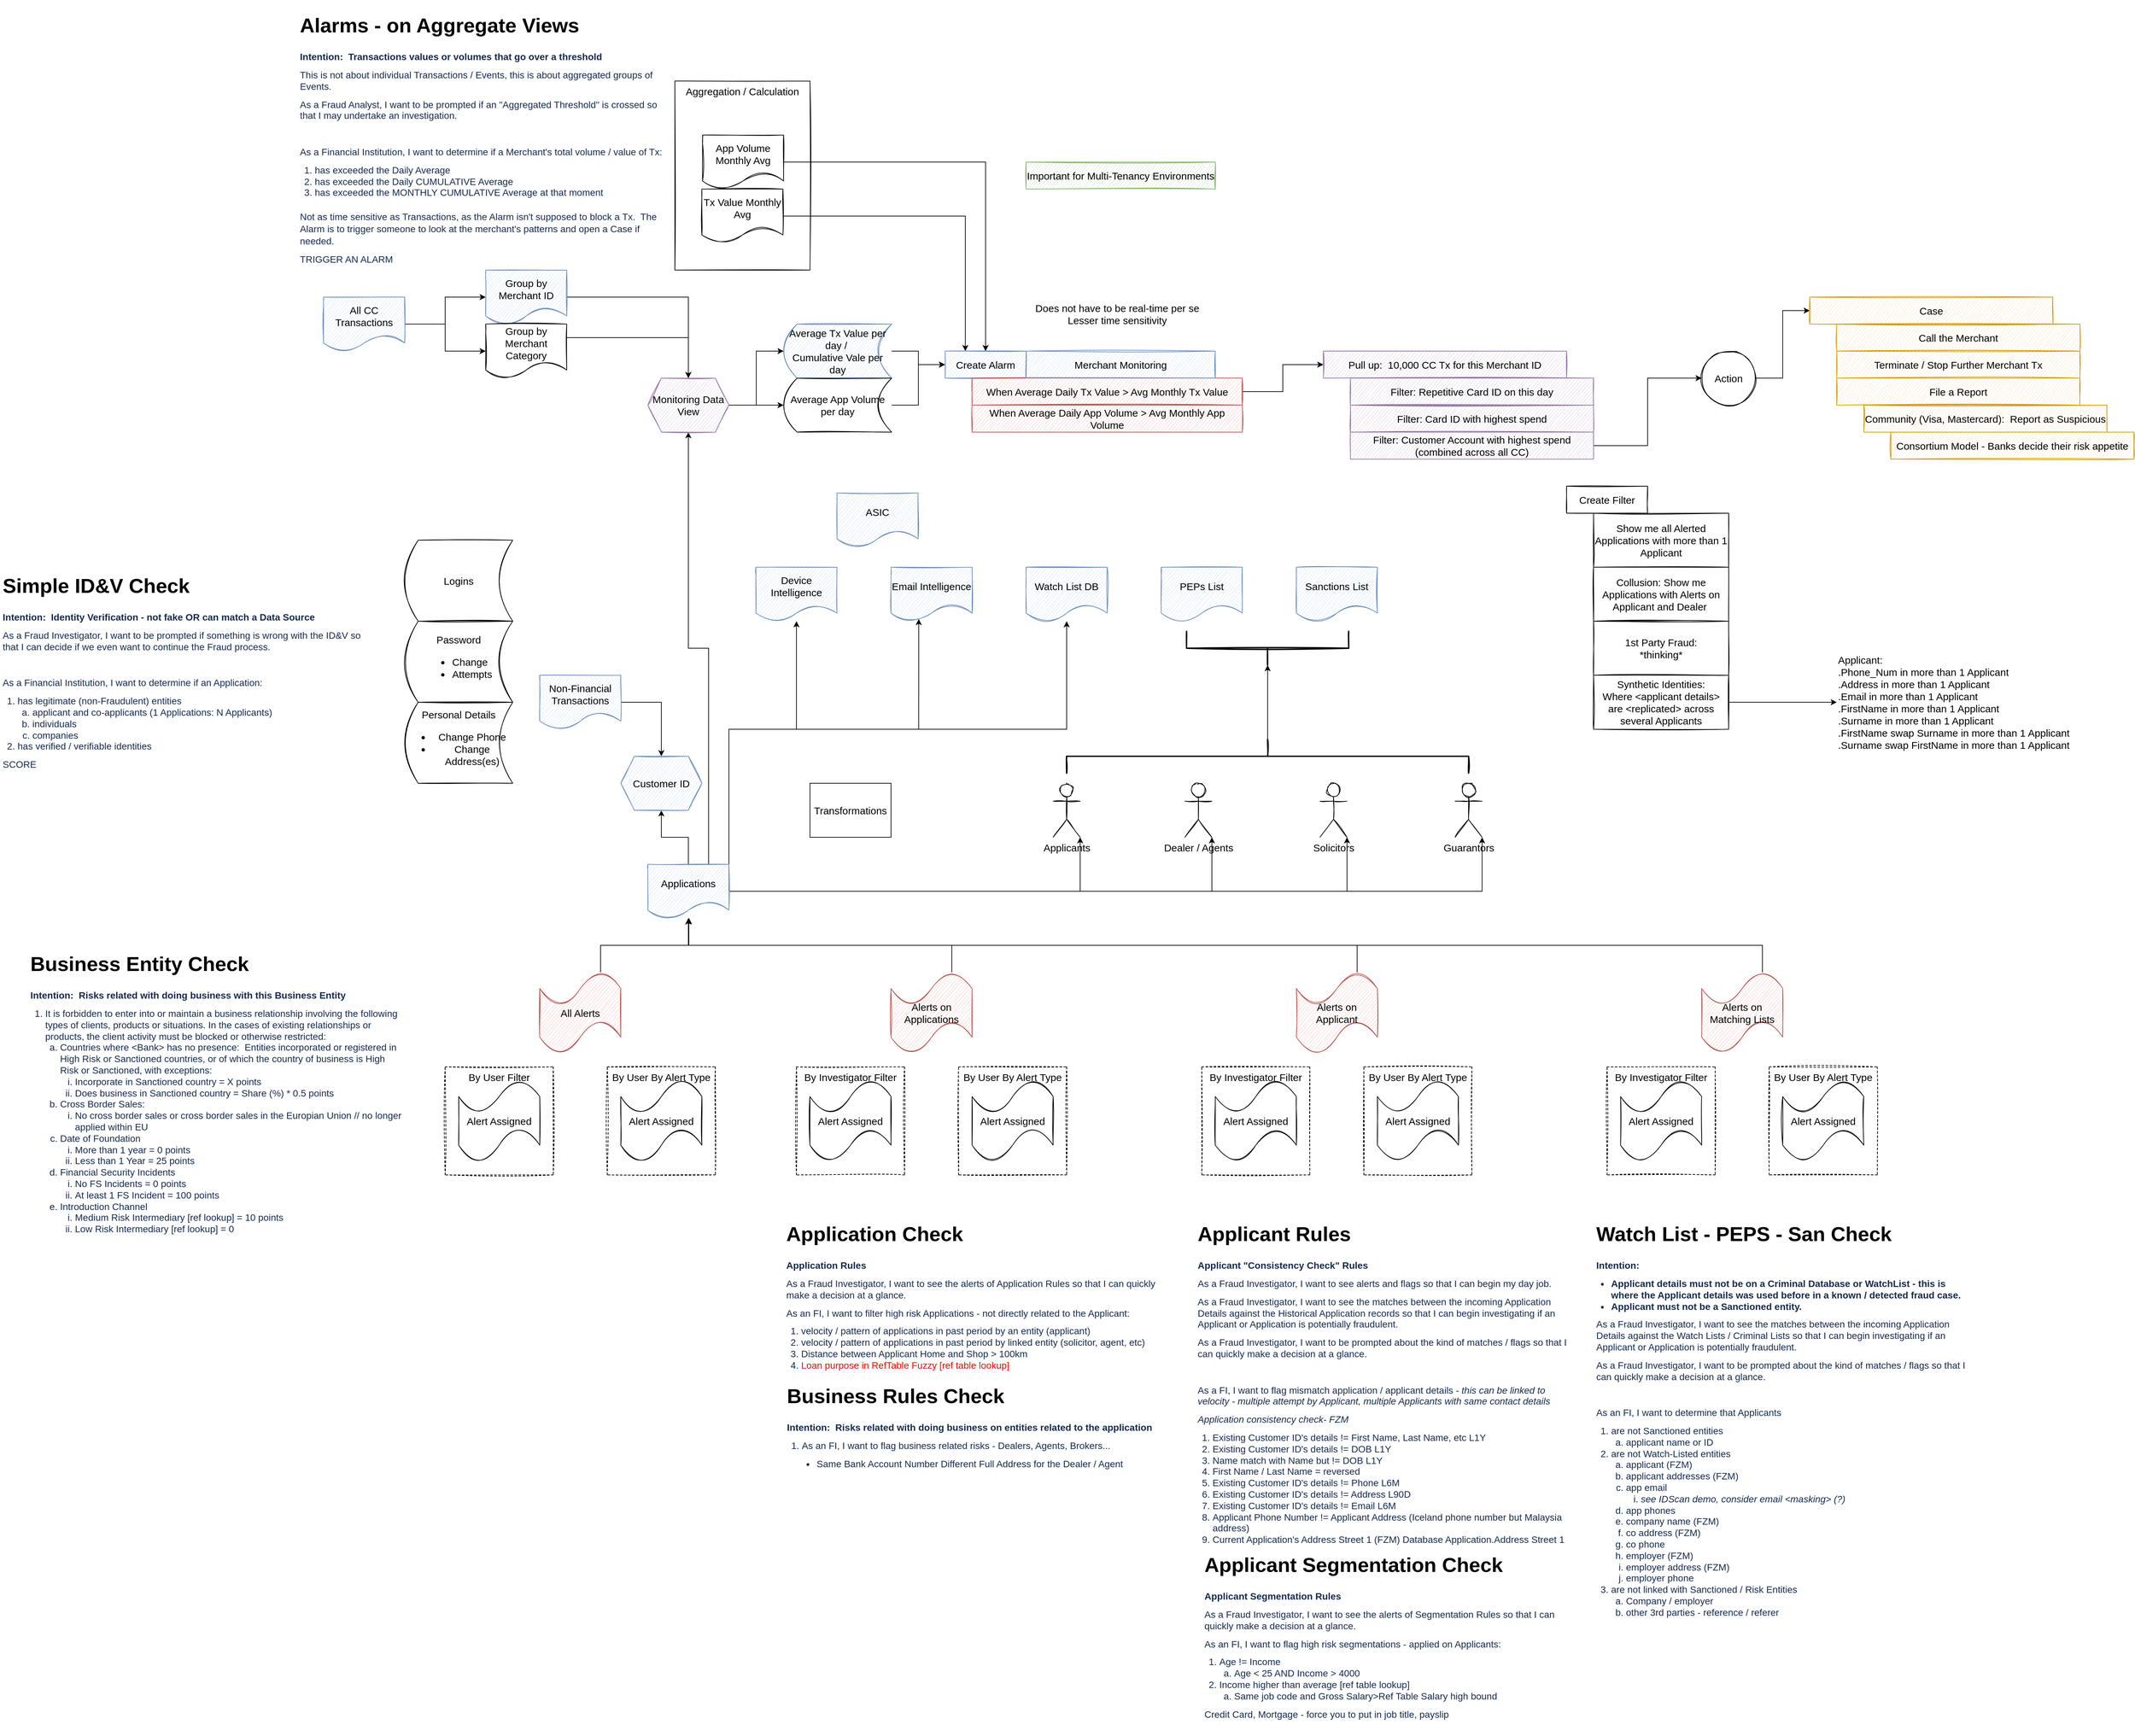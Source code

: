 <mxfile version="14.4.3" type="device" pages="5"><diagram id="_vLULkapZA50QzAD920y" name="SPA Template"><mxGraphModel dx="4582" dy="3627" grid="1" gridSize="10" guides="1" tooltips="1" connect="1" arrows="1" fold="1" page="1" pageScale="1" pageWidth="1169" pageHeight="827" math="0" shadow="0"><root><mxCell id="0"/><mxCell id="1" parent="0"/><mxCell id="xwOPKI1HzBg_zzV8Dnr1-30" value="Aggregation / Calculation" style="rounded=0;whiteSpace=wrap;html=1;sketch=1;fontSize=15;align=center;verticalAlign=top;" parent="1" vertex="1"><mxGeometry x="320" y="-1320" width="200" height="280" as="geometry"/></mxCell><mxCell id="8l_B332vxbCDZ19xJkCU-1" value="Alert Assigned" style="shape=tape;whiteSpace=wrap;html=1;sketch=1;strokeWidth=1;fillColor=none;gradientColor=#ffffff;fontSize=15;align=center;" parent="1" vertex="1"><mxGeometry y="160" width="120" height="120" as="geometry"/></mxCell><mxCell id="8l_B332vxbCDZ19xJkCU-58" style="edgeStyle=orthogonalEdgeStyle;rounded=0;orthogonalLoop=1;jettySize=auto;html=1;exitX=0.75;exitY=0;exitDx=0;exitDy=0;exitPerimeter=0;fontSize=15;" parent="1" source="8l_B332vxbCDZ19xJkCU-2" target="8l_B332vxbCDZ19xJkCU-6" edge="1"><mxGeometry relative="1" as="geometry"/></mxCell><mxCell id="8l_B332vxbCDZ19xJkCU-2" value="All Alerts" style="shape=tape;whiteSpace=wrap;html=1;sketch=1;strokeWidth=1;fillColor=#f8cecc;fontSize=15;align=center;strokeColor=#b85450;" parent="1" vertex="1"><mxGeometry x="120" width="120" height="120" as="geometry"/></mxCell><mxCell id="8l_B332vxbCDZ19xJkCU-3" value="By User Filter" style="rounded=0;whiteSpace=wrap;html=1;sketch=1;strokeWidth=1;fillColor=none;gradientColor=#ffffff;fontSize=15;align=center;dashed=1;verticalAlign=top;" parent="1" vertex="1"><mxGeometry x="-20" y="140" width="160" height="160" as="geometry"/></mxCell><mxCell id="8l_B332vxbCDZ19xJkCU-4" value="Alert Assigned" style="shape=tape;whiteSpace=wrap;html=1;sketch=1;strokeWidth=1;fillColor=none;gradientColor=#ffffff;fontSize=15;align=center;" parent="1" vertex="1"><mxGeometry x="240" y="160" width="120" height="120" as="geometry"/></mxCell><mxCell id="8l_B332vxbCDZ19xJkCU-5" value="By User By Alert Type" style="rounded=0;whiteSpace=wrap;html=1;sketch=1;strokeWidth=1;fillColor=none;gradientColor=#ffffff;fontSize=15;align=center;dashed=1;verticalAlign=top;" parent="1" vertex="1"><mxGeometry x="220" y="140" width="160" height="160" as="geometry"/></mxCell><mxCell id="8l_B332vxbCDZ19xJkCU-42" style="edgeStyle=orthogonalEdgeStyle;rounded=0;orthogonalLoop=1;jettySize=auto;html=1;exitX=1;exitY=0.5;exitDx=0;exitDy=0;entryX=1;entryY=1;entryDx=0;entryDy=0;entryPerimeter=0;" parent="1" source="8l_B332vxbCDZ19xJkCU-6" target="8l_B332vxbCDZ19xJkCU-7" edge="1"><mxGeometry relative="1" as="geometry"/></mxCell><mxCell id="8l_B332vxbCDZ19xJkCU-43" style="edgeStyle=orthogonalEdgeStyle;rounded=0;orthogonalLoop=1;jettySize=auto;html=1;exitX=1;exitY=0.5;exitDx=0;exitDy=0;entryX=1;entryY=1;entryDx=0;entryDy=0;entryPerimeter=0;" parent="1" source="8l_B332vxbCDZ19xJkCU-6" target="8l_B332vxbCDZ19xJkCU-37" edge="1"><mxGeometry relative="1" as="geometry"/></mxCell><mxCell id="8l_B332vxbCDZ19xJkCU-44" style="edgeStyle=orthogonalEdgeStyle;rounded=0;orthogonalLoop=1;jettySize=auto;html=1;exitX=1;exitY=0.5;exitDx=0;exitDy=0;entryX=1;entryY=1;entryDx=0;entryDy=0;entryPerimeter=0;" parent="1" source="8l_B332vxbCDZ19xJkCU-6" target="8l_B332vxbCDZ19xJkCU-38" edge="1"><mxGeometry relative="1" as="geometry"/></mxCell><mxCell id="8l_B332vxbCDZ19xJkCU-45" style="edgeStyle=orthogonalEdgeStyle;rounded=0;orthogonalLoop=1;jettySize=auto;html=1;exitX=1;exitY=0.5;exitDx=0;exitDy=0;entryX=1;entryY=1;entryDx=0;entryDy=0;entryPerimeter=0;" parent="1" source="8l_B332vxbCDZ19xJkCU-6" target="8l_B332vxbCDZ19xJkCU-39" edge="1"><mxGeometry relative="1" as="geometry"/></mxCell><mxCell id="8l_B332vxbCDZ19xJkCU-49" style="edgeStyle=orthogonalEdgeStyle;rounded=0;orthogonalLoop=1;jettySize=auto;html=1;exitX=0.5;exitY=0;exitDx=0;exitDy=0;entryX=0.5;entryY=1;entryDx=0;entryDy=0;fontSize=15;" parent="1" source="8l_B332vxbCDZ19xJkCU-6" target="8l_B332vxbCDZ19xJkCU-47" edge="1"><mxGeometry relative="1" as="geometry"/></mxCell><mxCell id="8l_B332vxbCDZ19xJkCU-50" style="edgeStyle=orthogonalEdgeStyle;rounded=0;orthogonalLoop=1;jettySize=auto;html=1;exitX=1;exitY=0.25;exitDx=0;exitDy=0;fontSize=15;" parent="1" source="8l_B332vxbCDZ19xJkCU-6" target="8l_B332vxbCDZ19xJkCU-40" edge="1"><mxGeometry relative="1" as="geometry"><Array as="points"><mxPoint x="400" y="-360"/><mxPoint x="500" y="-360"/></Array></mxGeometry></mxCell><mxCell id="8l_B332vxbCDZ19xJkCU-51" style="edgeStyle=orthogonalEdgeStyle;rounded=0;orthogonalLoop=1;jettySize=auto;html=1;exitX=1;exitY=0.25;exitDx=0;exitDy=0;entryX=0.342;entryY=0.96;entryDx=0;entryDy=0;entryPerimeter=0;fontSize=15;" parent="1" source="8l_B332vxbCDZ19xJkCU-6" target="8l_B332vxbCDZ19xJkCU-41" edge="1"><mxGeometry relative="1" as="geometry"><Array as="points"><mxPoint x="400" y="-360"/><mxPoint x="681" y="-360"/></Array></mxGeometry></mxCell><mxCell id="8l_B332vxbCDZ19xJkCU-54" style="edgeStyle=orthogonalEdgeStyle;rounded=0;orthogonalLoop=1;jettySize=auto;html=1;exitX=1;exitY=0.5;exitDx=0;exitDy=0;fontSize=15;" parent="1" source="8l_B332vxbCDZ19xJkCU-6" target="8l_B332vxbCDZ19xJkCU-14" edge="1"><mxGeometry relative="1" as="geometry"><Array as="points"><mxPoint x="400" y="-360"/><mxPoint x="900" y="-360"/></Array></mxGeometry></mxCell><mxCell id="CuCM3FEhJhf-2Y6IeE2E-2" style="edgeStyle=orthogonalEdgeStyle;rounded=0;orthogonalLoop=1;jettySize=auto;html=1;exitX=0.75;exitY=0;exitDx=0;exitDy=0;" parent="1" source="8l_B332vxbCDZ19xJkCU-6" target="CuCM3FEhJhf-2Y6IeE2E-1" edge="1"><mxGeometry relative="1" as="geometry"/></mxCell><mxCell id="8l_B332vxbCDZ19xJkCU-6" value="Applications" style="shape=document;whiteSpace=wrap;html=1;boundedLbl=1;sketch=1;strokeWidth=1;fillColor=#dae8fc;fontSize=15;align=center;strokeColor=#6c8ebf;" parent="1" vertex="1"><mxGeometry x="280" y="-160" width="120" height="80" as="geometry"/></mxCell><mxCell id="8l_B332vxbCDZ19xJkCU-7" value="Applicants" style="shape=umlActor;verticalLabelPosition=bottom;verticalAlign=top;html=1;outlineConnect=0;sketch=1;strokeWidth=1;fillColor=none;gradientColor=#ffffff;fontSize=15;align=center;" parent="1" vertex="1"><mxGeometry x="880" y="-280" width="40" height="80" as="geometry"/></mxCell><mxCell id="8l_B332vxbCDZ19xJkCU-48" style="edgeStyle=orthogonalEdgeStyle;rounded=0;orthogonalLoop=1;jettySize=auto;html=1;exitX=1;exitY=0.5;exitDx=0;exitDy=0;entryX=0.5;entryY=0;entryDx=0;entryDy=0;fontSize=15;" parent="1" source="8l_B332vxbCDZ19xJkCU-8" target="8l_B332vxbCDZ19xJkCU-47" edge="1"><mxGeometry relative="1" as="geometry"/></mxCell><mxCell id="8l_B332vxbCDZ19xJkCU-8" value="Non-Financial Transactions" style="shape=document;whiteSpace=wrap;html=1;boundedLbl=1;sketch=1;strokeWidth=1;fillColor=#dae8fc;fontSize=15;align=center;strokeColor=#6c8ebf;" parent="1" vertex="1"><mxGeometry x="120" y="-440" width="120" height="80" as="geometry"/></mxCell><mxCell id="8l_B332vxbCDZ19xJkCU-9" value="Logins" style="shape=dataStorage;whiteSpace=wrap;html=1;fixedSize=1;sketch=1;strokeWidth=1;fillColor=none;gradientColor=#ffffff;fontSize=15;align=center;" parent="1" vertex="1"><mxGeometry x="-80" y="-640" width="160" height="120" as="geometry"/></mxCell><mxCell id="8l_B332vxbCDZ19xJkCU-10" value="Password&lt;br&gt;&lt;ul&gt;&lt;li style=&quot;text-align: left&quot;&gt;Change&lt;/li&gt;&lt;li style=&quot;text-align: left&quot;&gt;Attempts&lt;/li&gt;&lt;/ul&gt;" style="shape=dataStorage;whiteSpace=wrap;html=1;fixedSize=1;sketch=1;strokeWidth=1;fillColor=none;gradientColor=#ffffff;fontSize=15;align=center;" parent="1" vertex="1"><mxGeometry x="-80" y="-520" width="160" height="120" as="geometry"/></mxCell><mxCell id="8l_B332vxbCDZ19xJkCU-11" value="Personal Details&lt;br&gt;&lt;ul&gt;&lt;li&gt;Change Phone&lt;/li&gt;&lt;li&gt;Change Address(es)&lt;/li&gt;&lt;/ul&gt;" style="shape=dataStorage;whiteSpace=wrap;html=1;fixedSize=1;sketch=1;strokeWidth=1;fillColor=none;gradientColor=#ffffff;fontSize=15;align=center;" parent="1" vertex="1"><mxGeometry x="-80" y="-400" width="160" height="120" as="geometry"/></mxCell><mxCell id="8l_B332vxbCDZ19xJkCU-12" value="PEPs List" style="shape=document;whiteSpace=wrap;html=1;boundedLbl=1;sketch=1;strokeWidth=1;fillColor=#dae8fc;fontSize=15;align=center;strokeColor=#6c8ebf;" parent="1" vertex="1"><mxGeometry x="1040" y="-600" width="120" height="80" as="geometry"/></mxCell><mxCell id="8l_B332vxbCDZ19xJkCU-13" value="Sanctions List" style="shape=document;whiteSpace=wrap;html=1;boundedLbl=1;sketch=1;strokeWidth=1;fillColor=#dae8fc;fontSize=15;align=center;strokeColor=#6c8ebf;" parent="1" vertex="1"><mxGeometry x="1240" y="-600" width="120" height="80" as="geometry"/></mxCell><mxCell id="8l_B332vxbCDZ19xJkCU-14" value="Watch List DB" style="shape=document;whiteSpace=wrap;html=1;boundedLbl=1;sketch=1;strokeWidth=1;fillColor=#dae8fc;fontSize=15;align=center;strokeColor=#6c8ebf;" parent="1" vertex="1"><mxGeometry x="840" y="-600" width="120" height="80" as="geometry"/></mxCell><mxCell id="8l_B332vxbCDZ19xJkCU-15" value="&lt;h1 style=&quot;text-align: left&quot;&gt;Simple ID&amp;amp;V Check&lt;/h1&gt;&lt;p style=&quot;margin: 10px 0px 0px ; padding: 0px ; color: rgb(23 , 43 , 77) ; font-family: , &amp;#34;blinkmacsystemfont&amp;#34; , &amp;#34;segoe ui&amp;#34; , &amp;#34;roboto&amp;#34; , &amp;#34;oxygen&amp;#34; , &amp;#34;ubuntu&amp;#34; , &amp;#34;fira sans&amp;#34; , &amp;#34;droid sans&amp;#34; , &amp;#34;helvetica neue&amp;#34; , sans-serif ; font-size: 14px ; text-align: left ; background-color: rgb(255 , 255 , 255)&quot;&gt;&lt;strong&gt;Intention:&amp;nbsp; Identity Verification - not fake OR can match a Data Source&lt;/strong&gt;&lt;/p&gt;&lt;p style=&quot;margin: 10px 0px 0px ; padding: 0px ; color: rgb(23 , 43 , 77) ; font-family: , &amp;#34;blinkmacsystemfont&amp;#34; , &amp;#34;segoe ui&amp;#34; , &amp;#34;roboto&amp;#34; , &amp;#34;oxygen&amp;#34; , &amp;#34;ubuntu&amp;#34; , &amp;#34;fira sans&amp;#34; , &amp;#34;droid sans&amp;#34; , &amp;#34;helvetica neue&amp;#34; , sans-serif ; font-size: 14px ; text-align: left ; background-color: rgb(255 , 255 , 255)&quot;&gt;As a Fraud Investigator, I want to be prompted if something is wrong with the ID&amp;amp;V so that I can decide if we even want to continue the Fraud process.&lt;/p&gt;&lt;p style=&quot;margin: 10px 0px 0px ; padding: 0px ; color: rgb(23 , 43 , 77) ; font-family: , &amp;#34;blinkmacsystemfont&amp;#34; , &amp;#34;segoe ui&amp;#34; , &amp;#34;roboto&amp;#34; , &amp;#34;oxygen&amp;#34; , &amp;#34;ubuntu&amp;#34; , &amp;#34;fira sans&amp;#34; , &amp;#34;droid sans&amp;#34; , &amp;#34;helvetica neue&amp;#34; , sans-serif ; font-size: 14px ; text-align: left ; background-color: rgb(255 , 255 , 255)&quot;&gt;&lt;br&gt;&lt;/p&gt;&lt;p style=&quot;margin: 10px 0px 0px ; padding: 0px ; color: rgb(23 , 43 , 77) ; font-family: , &amp;#34;blinkmacsystemfont&amp;#34; , &amp;#34;segoe ui&amp;#34; , &amp;#34;roboto&amp;#34; , &amp;#34;oxygen&amp;#34; , &amp;#34;ubuntu&amp;#34; , &amp;#34;fira sans&amp;#34; , &amp;#34;droid sans&amp;#34; , &amp;#34;helvetica neue&amp;#34; , sans-serif ; font-size: 14px ; text-align: left ; background-color: rgb(255 , 255 , 255)&quot;&gt;As a Financial Institution, I want to determine if an Application:&lt;/p&gt;&lt;ol style=&quot;margin: 10px 0px 0px ; padding-left: 22px ; color: rgb(23 , 43 , 77) ; font-family: , &amp;#34;blinkmacsystemfont&amp;#34; , &amp;#34;segoe ui&amp;#34; , &amp;#34;roboto&amp;#34; , &amp;#34;oxygen&amp;#34; , &amp;#34;ubuntu&amp;#34; , &amp;#34;fira sans&amp;#34; , &amp;#34;droid sans&amp;#34; , &amp;#34;helvetica neue&amp;#34; , sans-serif ; font-size: 14px ; text-align: left ; background-color: rgb(255 , 255 , 255)&quot;&gt;&lt;li&gt;has legitimate (non-Fraudulent) entities&amp;nbsp;&lt;ol style=&quot;margin: 0px ; list-style-type: lower-alpha ; padding-left: 22px&quot;&gt;&lt;li&gt;applicant and co-applicants (1 Applications: N Applicants)&lt;/li&gt;&lt;li&gt;individuals&lt;/li&gt;&lt;li&gt;companies&lt;/li&gt;&lt;/ol&gt;&lt;/li&gt;&lt;li&gt;has verified / verifiable identities&lt;/li&gt;&lt;/ol&gt;&lt;p style=&quot;margin: 10px 0px 0px ; padding: 0px ; color: rgb(23 , 43 , 77) ; font-family: , &amp;#34;blinkmacsystemfont&amp;#34; , &amp;#34;segoe ui&amp;#34; , &amp;#34;roboto&amp;#34; , &amp;#34;oxygen&amp;#34; , &amp;#34;ubuntu&amp;#34; , &amp;#34;fira sans&amp;#34; , &amp;#34;droid sans&amp;#34; , &amp;#34;helvetica neue&amp;#34; , sans-serif ; font-size: 14px ; text-align: left ; background-color: rgb(255 , 255 , 255)&quot;&gt;&lt;span style=&quot;letter-spacing: 0px&quot;&gt;SCORE&lt;/span&gt;&lt;/p&gt;" style="text;html=1;strokeColor=none;fillColor=none;spacing=5;spacingTop=-20;whiteSpace=wrap;overflow=hidden;rounded=0;sketch=1;fontSize=15;align=center;" parent="1" vertex="1"><mxGeometry x="-679" y="-600" width="559" height="320" as="geometry"/></mxCell><mxCell id="8l_B332vxbCDZ19xJkCU-16" value="&lt;h1 style=&quot;text-align: left&quot;&gt;Applicant Rules&lt;/h1&gt;&lt;p style=&quot;margin: 0px ; padding: 0px ; color: rgb(23 , 43 , 77) ; font-family: , &amp;#34;blinkmacsystemfont&amp;#34; , &amp;#34;segoe ui&amp;#34; , &amp;#34;roboto&amp;#34; , &amp;#34;oxygen&amp;#34; , &amp;#34;ubuntu&amp;#34; , &amp;#34;fira sans&amp;#34; , &amp;#34;droid sans&amp;#34; , &amp;#34;helvetica neue&amp;#34; , sans-serif ; font-size: 14px ; text-align: left ; background-color: rgb(255 , 255 , 255)&quot;&gt;&lt;strong&gt;Applicant &quot;Consistency Check&quot; Rules&lt;/strong&gt;&lt;/p&gt;&lt;p style=&quot;margin: 10px 0px 0px ; padding: 0px ; color: rgb(23 , 43 , 77) ; font-family: , &amp;#34;blinkmacsystemfont&amp;#34; , &amp;#34;segoe ui&amp;#34; , &amp;#34;roboto&amp;#34; , &amp;#34;oxygen&amp;#34; , &amp;#34;ubuntu&amp;#34; , &amp;#34;fira sans&amp;#34; , &amp;#34;droid sans&amp;#34; , &amp;#34;helvetica neue&amp;#34; , sans-serif ; font-size: 14px ; text-align: left ; background-color: rgb(255 , 255 , 255)&quot;&gt;As a Fraud Investigator, I want to see alerts and flags so that I can begin my day job.&lt;/p&gt;&lt;p style=&quot;margin: 10px 0px 0px ; padding: 0px ; color: rgb(23 , 43 , 77) ; font-family: , &amp;#34;blinkmacsystemfont&amp;#34; , &amp;#34;segoe ui&amp;#34; , &amp;#34;roboto&amp;#34; , &amp;#34;oxygen&amp;#34; , &amp;#34;ubuntu&amp;#34; , &amp;#34;fira sans&amp;#34; , &amp;#34;droid sans&amp;#34; , &amp;#34;helvetica neue&amp;#34; , sans-serif ; font-size: 14px ; text-align: left ; background-color: rgb(255 , 255 , 255)&quot;&gt;&lt;span style=&quot;letter-spacing: 0px&quot;&gt;As a Fraud Investigator, I want to see the matches between the incoming Application Details against the Historical Application records so that I can begin investigating if an Applicant or Application is potentially fraudulent.&lt;/span&gt;&lt;/p&gt;&lt;p style=&quot;margin: 10px 0px 0px ; padding: 0px ; color: rgb(23 , 43 , 77) ; font-family: , &amp;#34;blinkmacsystemfont&amp;#34; , &amp;#34;segoe ui&amp;#34; , &amp;#34;roboto&amp;#34; , &amp;#34;oxygen&amp;#34; , &amp;#34;ubuntu&amp;#34; , &amp;#34;fira sans&amp;#34; , &amp;#34;droid sans&amp;#34; , &amp;#34;helvetica neue&amp;#34; , sans-serif ; font-size: 14px ; text-align: left ; background-color: rgb(255 , 255 , 255)&quot;&gt;&lt;span style=&quot;letter-spacing: 0px&quot;&gt;As a Fraud Investigator, I want to be prompted about the kind of matches / flags so that I can quickly make a decision at a glance.&lt;/span&gt;&lt;/p&gt;&lt;p style=&quot;margin: 10px 0px 0px ; padding: 0px ; color: rgb(23 , 43 , 77) ; font-family: , &amp;#34;blinkmacsystemfont&amp;#34; , &amp;#34;segoe ui&amp;#34; , &amp;#34;roboto&amp;#34; , &amp;#34;oxygen&amp;#34; , &amp;#34;ubuntu&amp;#34; , &amp;#34;fira sans&amp;#34; , &amp;#34;droid sans&amp;#34; , &amp;#34;helvetica neue&amp;#34; , sans-serif ; font-size: 14px ; text-align: left ; background-color: rgb(255 , 255 , 255)&quot;&gt;&lt;br&gt;&lt;/p&gt;&lt;p style=&quot;margin: 10px 0px 0px ; padding: 0px ; color: rgb(23 , 43 , 77) ; font-family: , &amp;#34;blinkmacsystemfont&amp;#34; , &amp;#34;segoe ui&amp;#34; , &amp;#34;roboto&amp;#34; , &amp;#34;oxygen&amp;#34; , &amp;#34;ubuntu&amp;#34; , &amp;#34;fira sans&amp;#34; , &amp;#34;droid sans&amp;#34; , &amp;#34;helvetica neue&amp;#34; , sans-serif ; font-size: 14px ; text-align: left ; background-color: rgb(255 , 255 , 255)&quot;&gt;As a FI, I want to flag mismatch application / applicant details -&amp;nbsp;&lt;em&gt;this can be linked to velocity - multiple attempt by Applicant, multiple Applicants with same contact details&lt;/em&gt;&lt;/p&gt;&lt;p style=&quot;margin: 10px 0px 0px ; padding: 0px ; color: rgb(23 , 43 , 77) ; font-family: , &amp;#34;blinkmacsystemfont&amp;#34; , &amp;#34;segoe ui&amp;#34; , &amp;#34;roboto&amp;#34; , &amp;#34;oxygen&amp;#34; , &amp;#34;ubuntu&amp;#34; , &amp;#34;fira sans&amp;#34; , &amp;#34;droid sans&amp;#34; , &amp;#34;helvetica neue&amp;#34; , sans-serif ; font-size: 14px ; text-align: left ; background-color: rgb(255 , 255 , 255)&quot;&gt;&lt;em&gt;Application consistency check-&amp;nbsp;FZM&lt;/em&gt;&lt;/p&gt;&lt;ol style=&quot;margin: 10px 0px 0px ; padding-left: 22px ; color: rgb(23 , 43 , 77) ; font-family: , &amp;#34;blinkmacsystemfont&amp;#34; , &amp;#34;segoe ui&amp;#34; , &amp;#34;roboto&amp;#34; , &amp;#34;oxygen&amp;#34; , &amp;#34;ubuntu&amp;#34; , &amp;#34;fira sans&amp;#34; , &amp;#34;droid sans&amp;#34; , &amp;#34;helvetica neue&amp;#34; , sans-serif ; font-size: 14px ; text-align: left ; background-color: rgb(255 , 255 , 255)&quot;&gt;&lt;li&gt;Existing Customer ID's details != First Name, Last Name, etc L1Y&amp;nbsp;&lt;/li&gt;&lt;li&gt;Existing Customer ID's details != DOB L1Y&lt;/li&gt;&lt;li&gt;Name match with Name but != DOB L1Y&lt;/li&gt;&lt;li&gt;First Name / Last Name = reversed&lt;/li&gt;&lt;li&gt;Existing Customer ID's details != Phone L6M&lt;/li&gt;&lt;li&gt;Existing Customer ID's details != Address L90D&lt;/li&gt;&lt;li&gt;Existing Customer ID's details != Email L6M&lt;/li&gt;&lt;li&gt;Applicant Phone Number&amp;nbsp;!= Applicant Address (Iceland phone number but Malaysia address)&lt;/li&gt;&lt;li&gt;Current Application's Address Street 1 (FZM) Database Application.Address Street 1&lt;/li&gt;&lt;/ol&gt;" style="text;html=1;strokeColor=none;fillColor=none;spacing=5;spacingTop=-20;whiteSpace=wrap;overflow=hidden;rounded=0;sketch=1;fontSize=15;align=center;" parent="1" vertex="1"><mxGeometry x="1090" y="360" width="559" height="520" as="geometry"/></mxCell><mxCell id="8l_B332vxbCDZ19xJkCU-17" value="&lt;h1 style=&quot;text-align: left&quot;&gt;Watch List - PEPS - San Check&lt;/h1&gt;&lt;p style=&quot;margin: 0px ; padding: 0px ; color: rgb(23 , 43 , 77) ; font-family: , &amp;#34;blinkmacsystemfont&amp;#34; , &amp;#34;segoe ui&amp;#34; , &amp;#34;roboto&amp;#34; , &amp;#34;oxygen&amp;#34; , &amp;#34;ubuntu&amp;#34; , &amp;#34;fira sans&amp;#34; , &amp;#34;droid sans&amp;#34; , &amp;#34;helvetica neue&amp;#34; , sans-serif ; font-size: 14px ; text-align: left ; background-color: rgb(255 , 255 , 255)&quot;&gt;&lt;strong&gt;Intention:&lt;/strong&gt;&lt;br&gt;&lt;/p&gt;&lt;ul style=&quot;margin: 10px 0px 0px ; padding-left: 22px ; color: rgb(23 , 43 , 77) ; font-family: , &amp;#34;blinkmacsystemfont&amp;#34; , &amp;#34;segoe ui&amp;#34; , &amp;#34;roboto&amp;#34; , &amp;#34;oxygen&amp;#34; , &amp;#34;ubuntu&amp;#34; , &amp;#34;fira sans&amp;#34; , &amp;#34;droid sans&amp;#34; , &amp;#34;helvetica neue&amp;#34; , sans-serif ; font-size: 14px ; text-align: left ; background-color: rgb(255 , 255 , 255)&quot;&gt;&lt;li&gt;&lt;strong&gt;Applicant details must not be on a Criminal Database or WatchList - this is where the Applicant details was used before in a known / detected fraud case.&lt;/strong&gt;&lt;/li&gt;&lt;li&gt;&lt;strong&gt;Applicant must not be a Sanctioned entity.&lt;/strong&gt;&lt;/li&gt;&lt;/ul&gt;&lt;p style=&quot;margin: 10px 0px 0px ; padding: 0px ; color: rgb(23 , 43 , 77) ; font-family: , &amp;#34;blinkmacsystemfont&amp;#34; , &amp;#34;segoe ui&amp;#34; , &amp;#34;roboto&amp;#34; , &amp;#34;oxygen&amp;#34; , &amp;#34;ubuntu&amp;#34; , &amp;#34;fira sans&amp;#34; , &amp;#34;droid sans&amp;#34; , &amp;#34;helvetica neue&amp;#34; , sans-serif ; font-size: 14px ; text-align: left ; background-color: rgb(255 , 255 , 255)&quot;&gt;As a Fraud Investigator, I want to see the matches&amp;nbsp;between the incoming Application Details against the Watch Lists / Criminal Lists so that I can begin investigating if&amp;nbsp;an Applicant or Application is potentially fraudulent.&lt;/p&gt;&lt;p style=&quot;margin: 10px 0px 0px ; padding: 0px ; color: rgb(23 , 43 , 77) ; font-family: , &amp;#34;blinkmacsystemfont&amp;#34; , &amp;#34;segoe ui&amp;#34; , &amp;#34;roboto&amp;#34; , &amp;#34;oxygen&amp;#34; , &amp;#34;ubuntu&amp;#34; , &amp;#34;fira sans&amp;#34; , &amp;#34;droid sans&amp;#34; , &amp;#34;helvetica neue&amp;#34; , sans-serif ; font-size: 14px ; text-align: left ; background-color: rgb(255 , 255 , 255)&quot;&gt;As a Fraud Investigator, I want to be prompted about the kind of matches / flags so that I can quickly make a decision at a glance.&lt;/p&gt;&lt;p style=&quot;margin: 10px 0px 0px ; padding: 0px ; color: rgb(23 , 43 , 77) ; font-family: , &amp;#34;blinkmacsystemfont&amp;#34; , &amp;#34;segoe ui&amp;#34; , &amp;#34;roboto&amp;#34; , &amp;#34;oxygen&amp;#34; , &amp;#34;ubuntu&amp;#34; , &amp;#34;fira sans&amp;#34; , &amp;#34;droid sans&amp;#34; , &amp;#34;helvetica neue&amp;#34; , sans-serif ; font-size: 14px ; text-align: left ; background-color: rgb(255 , 255 , 255)&quot;&gt;&lt;br&gt;&lt;/p&gt;&lt;p style=&quot;margin: 10px 0px 0px ; padding: 0px ; color: rgb(23 , 43 , 77) ; font-family: , &amp;#34;blinkmacsystemfont&amp;#34; , &amp;#34;segoe ui&amp;#34; , &amp;#34;roboto&amp;#34; , &amp;#34;oxygen&amp;#34; , &amp;#34;ubuntu&amp;#34; , &amp;#34;fira sans&amp;#34; , &amp;#34;droid sans&amp;#34; , &amp;#34;helvetica neue&amp;#34; , sans-serif ; font-size: 14px ; text-align: left ; background-color: rgb(255 , 255 , 255)&quot;&gt;As an FI, I want to determine that Applicants&lt;/p&gt;&lt;ol style=&quot;margin: 10px 0px 0px ; padding-left: 22px ; color: rgb(23 , 43 , 77) ; font-family: , &amp;#34;blinkmacsystemfont&amp;#34; , &amp;#34;segoe ui&amp;#34; , &amp;#34;roboto&amp;#34; , &amp;#34;oxygen&amp;#34; , &amp;#34;ubuntu&amp;#34; , &amp;#34;fira sans&amp;#34; , &amp;#34;droid sans&amp;#34; , &amp;#34;helvetica neue&amp;#34; , sans-serif ; font-size: 14px ; text-align: left ; background-color: rgb(255 , 255 , 255)&quot;&gt;&lt;li&gt;are not Sanctioned entities&lt;ol style=&quot;margin: 0px ; list-style-type: lower-alpha ; padding-left: 22px&quot;&gt;&lt;li&gt;applicant name or ID&lt;/li&gt;&lt;/ol&gt;&lt;/li&gt;&lt;li&gt;are not Watch-Listed entities&lt;ol style=&quot;margin: 0px ; list-style-type: lower-alpha ; padding-left: 22px&quot;&gt;&lt;li&gt;applicant (FZM)&lt;/li&gt;&lt;li&gt;applicant addresses&amp;nbsp;(FZM)&lt;/li&gt;&lt;li&gt;app email&lt;ol style=&quot;margin: 0px ; list-style-type: lower-roman ; padding-left: 22px&quot;&gt;&lt;li&gt;&lt;em&gt;see IDScan demo, consider email &amp;lt;masking&amp;gt; (?)&lt;/em&gt;&lt;/li&gt;&lt;/ol&gt;&lt;/li&gt;&lt;li&gt;app phones&lt;/li&gt;&lt;li&gt;company name&amp;nbsp;(FZM)&lt;/li&gt;&lt;li&gt;co address&amp;nbsp;(FZM)&lt;/li&gt;&lt;li&gt;co phone&lt;/li&gt;&lt;li&gt;employer&amp;nbsp;(FZM)&lt;/li&gt;&lt;li&gt;employer address&amp;nbsp;(FZM)&lt;/li&gt;&lt;li&gt;employer phone&lt;/li&gt;&lt;/ol&gt;&lt;/li&gt;&lt;li&gt;are not linked with Sanctioned / Risk Entities&lt;ol style=&quot;margin: 0px ; list-style-type: lower-alpha ; padding-left: 22px&quot;&gt;&lt;li&gt;Company / employer&lt;/li&gt;&lt;li&gt;other 3rd parties - reference / referer&lt;/li&gt;&lt;/ol&gt;&lt;/li&gt;&lt;/ol&gt;" style="text;html=1;strokeColor=none;fillColor=none;spacing=5;spacingTop=-20;whiteSpace=wrap;overflow=hidden;rounded=0;sketch=1;fontSize=15;align=center;" parent="1" vertex="1"><mxGeometry x="1680" y="360" width="559" height="600" as="geometry"/></mxCell><mxCell id="8l_B332vxbCDZ19xJkCU-18" value="&lt;h1 style=&quot;text-align: left&quot;&gt;Application Check&lt;/h1&gt;&lt;p style=&quot;margin: 0px ; padding: 0px ; color: rgb(23 , 43 , 77) ; font-family: , &amp;#34;blinkmacsystemfont&amp;#34; , &amp;#34;segoe ui&amp;#34; , &amp;#34;roboto&amp;#34; , &amp;#34;oxygen&amp;#34; , &amp;#34;ubuntu&amp;#34; , &amp;#34;fira sans&amp;#34; , &amp;#34;droid sans&amp;#34; , &amp;#34;helvetica neue&amp;#34; , sans-serif ; font-size: 14px ; text-align: left ; background-color: rgb(255 , 255 , 255)&quot;&gt;&lt;strong&gt;Application Rules&lt;/strong&gt;&lt;/p&gt;&lt;p style=&quot;margin: 10px 0px 0px ; padding: 0px ; color: rgb(23 , 43 , 77) ; font-family: , &amp;#34;blinkmacsystemfont&amp;#34; , &amp;#34;segoe ui&amp;#34; , &amp;#34;roboto&amp;#34; , &amp;#34;oxygen&amp;#34; , &amp;#34;ubuntu&amp;#34; , &amp;#34;fira sans&amp;#34; , &amp;#34;droid sans&amp;#34; , &amp;#34;helvetica neue&amp;#34; , sans-serif ; font-size: 14px ; text-align: left ; background-color: rgb(255 , 255 , 255)&quot;&gt;As a Fraud Investigator, I want to see the alerts of Application Rules&amp;nbsp;so that I can quickly make a decision at a glance.&lt;/p&gt;&lt;p style=&quot;margin: 10px 0px 0px ; padding: 0px ; color: rgb(23 , 43 , 77) ; font-family: , &amp;#34;blinkmacsystemfont&amp;#34; , &amp;#34;segoe ui&amp;#34; , &amp;#34;roboto&amp;#34; , &amp;#34;oxygen&amp;#34; , &amp;#34;ubuntu&amp;#34; , &amp;#34;fira sans&amp;#34; , &amp;#34;droid sans&amp;#34; , &amp;#34;helvetica neue&amp;#34; , sans-serif ; font-size: 14px ; text-align: left ; background-color: rgb(255 , 255 , 255)&quot;&gt;As an FI, I want to filter high risk Applications - not directly related to the Applicant:&lt;/p&gt;&lt;ol style=&quot;margin: 10px 0px 0px ; padding-left: 22px ; color: rgb(23 , 43 , 77) ; font-family: , &amp;#34;blinkmacsystemfont&amp;#34; , &amp;#34;segoe ui&amp;#34; , &amp;#34;roboto&amp;#34; , &amp;#34;oxygen&amp;#34; , &amp;#34;ubuntu&amp;#34; , &amp;#34;fira sans&amp;#34; , &amp;#34;droid sans&amp;#34; , &amp;#34;helvetica neue&amp;#34; , sans-serif ; font-size: 14px ; text-align: left ; background-color: rgb(255 , 255 , 255)&quot;&gt;&lt;li&gt;velocity / pattern of applications in past period by an entity (applicant)&lt;/li&gt;&lt;li&gt;velocity / pattern of applications in past period by linked entity (solicitor, agent, etc)&lt;/li&gt;&lt;li&gt;Distance between Applicant Home and Shop &amp;gt; 100km&lt;/li&gt;&lt;li&gt;&lt;span style=&quot;color: rgb(255 , 0 , 0)&quot;&gt;Loan purpose in RefTable Fuzzy&amp;nbsp;[ref table lookup]&lt;/span&gt;&lt;/li&gt;&lt;/ol&gt;" style="text;html=1;strokeColor=none;fillColor=none;spacing=5;spacingTop=-20;whiteSpace=wrap;overflow=hidden;rounded=0;sketch=1;fontSize=15;align=center;" parent="1" vertex="1"><mxGeometry x="481" y="360" width="559" height="240" as="geometry"/></mxCell><mxCell id="8l_B332vxbCDZ19xJkCU-19" value="&lt;h1 style=&quot;text-align: left&quot;&gt;Applicant Segmentation Check&lt;/h1&gt;&lt;p style=&quot;margin: 0px ; padding: 0px ; color: rgb(23 , 43 , 77) ; font-family: , &amp;#34;blinkmacsystemfont&amp;#34; , &amp;#34;segoe ui&amp;#34; , &amp;#34;roboto&amp;#34; , &amp;#34;oxygen&amp;#34; , &amp;#34;ubuntu&amp;#34; , &amp;#34;fira sans&amp;#34; , &amp;#34;droid sans&amp;#34; , &amp;#34;helvetica neue&amp;#34; , sans-serif ; font-size: 14px ; text-align: left ; background-color: rgb(255 , 255 , 255)&quot;&gt;&lt;strong&gt;Applicant Segmentation Rules&lt;/strong&gt;&lt;/p&gt;&lt;p style=&quot;margin: 10px 0px 0px ; padding: 0px ; color: rgb(23 , 43 , 77) ; font-family: , &amp;#34;blinkmacsystemfont&amp;#34; , &amp;#34;segoe ui&amp;#34; , &amp;#34;roboto&amp;#34; , &amp;#34;oxygen&amp;#34; , &amp;#34;ubuntu&amp;#34; , &amp;#34;fira sans&amp;#34; , &amp;#34;droid sans&amp;#34; , &amp;#34;helvetica neue&amp;#34; , sans-serif ; font-size: 14px ; text-align: left ; background-color: rgb(255 , 255 , 255)&quot;&gt;As a Fraud Investigator, I want to see the alerts of Segmentation Rules&amp;nbsp;so that I can quickly make a decision at a glance.&lt;/p&gt;&lt;p style=&quot;margin: 10px 0px 0px ; padding: 0px ; color: rgb(23 , 43 , 77) ; font-family: , &amp;#34;blinkmacsystemfont&amp;#34; , &amp;#34;segoe ui&amp;#34; , &amp;#34;roboto&amp;#34; , &amp;#34;oxygen&amp;#34; , &amp;#34;ubuntu&amp;#34; , &amp;#34;fira sans&amp;#34; , &amp;#34;droid sans&amp;#34; , &amp;#34;helvetica neue&amp;#34; , sans-serif ; font-size: 14px ; text-align: left ; background-color: rgb(255 , 255 , 255)&quot;&gt;As an FI, I want to flag high risk segmentations - applied on Applicants:&lt;/p&gt;&lt;ol style=&quot;margin: 10px 0px 0px ; padding-left: 22px ; color: rgb(23 , 43 , 77) ; font-family: , &amp;#34;blinkmacsystemfont&amp;#34; , &amp;#34;segoe ui&amp;#34; , &amp;#34;roboto&amp;#34; , &amp;#34;oxygen&amp;#34; , &amp;#34;ubuntu&amp;#34; , &amp;#34;fira sans&amp;#34; , &amp;#34;droid sans&amp;#34; , &amp;#34;helvetica neue&amp;#34; , sans-serif ; font-size: 14px ; text-align: left ; background-color: rgb(255 , 255 , 255)&quot;&gt;&lt;li&gt;Age&amp;nbsp;!= Income&lt;ol style=&quot;margin: 0px ; list-style-type: lower-alpha ; padding-left: 22px&quot;&gt;&lt;li&gt;Age &amp;lt; 25 AND Income &amp;gt; 4000&lt;/li&gt;&lt;/ol&gt;&lt;/li&gt;&lt;li&gt;Income higher than average&amp;nbsp;[ref table lookup]&lt;ol style=&quot;margin: 0px ; list-style-type: lower-alpha ; padding-left: 22px&quot;&gt;&lt;li&gt;Same job code and Gross Salary&amp;gt;Ref Table Salary high bound&lt;/li&gt;&lt;/ol&gt;&lt;/li&gt;&lt;/ol&gt;&lt;p style=&quot;margin: 10px 0px 0px ; padding: 0px ; color: rgb(23 , 43 , 77) ; font-family: , &amp;#34;blinkmacsystemfont&amp;#34; , &amp;#34;segoe ui&amp;#34; , &amp;#34;roboto&amp;#34; , &amp;#34;oxygen&amp;#34; , &amp;#34;ubuntu&amp;#34; , &amp;#34;fira sans&amp;#34; , &amp;#34;droid sans&amp;#34; , &amp;#34;helvetica neue&amp;#34; , sans-serif ; font-size: 14px ; text-align: left ; background-color: rgb(255 , 255 , 255)&quot;&gt;Credit Card,&amp;nbsp;&lt;span style=&quot;letter-spacing: 0px&quot;&gt;Mortgage - force you to put in job title, payslip&lt;/span&gt;&lt;/p&gt;" style="text;html=1;strokeColor=none;fillColor=none;spacing=5;spacingTop=-20;whiteSpace=wrap;overflow=hidden;rounded=0;sketch=1;fontSize=15;align=center;" parent="1" vertex="1"><mxGeometry x="1100" y="850" width="558" height="280" as="geometry"/></mxCell><mxCell id="8l_B332vxbCDZ19xJkCU-20" value="&lt;h1 style=&quot;text-align: left&quot;&gt;Business Entity Check&lt;/h1&gt;&lt;p style=&quot;margin: 0px ; padding: 0px ; color: rgb(23 , 43 , 77) ; font-family: , &amp;#34;blinkmacsystemfont&amp;#34; , &amp;#34;segoe ui&amp;#34; , &amp;#34;roboto&amp;#34; , &amp;#34;oxygen&amp;#34; , &amp;#34;ubuntu&amp;#34; , &amp;#34;fira sans&amp;#34; , &amp;#34;droid sans&amp;#34; , &amp;#34;helvetica neue&amp;#34; , sans-serif ; font-size: 14px ; text-align: left ; background-color: rgb(255 , 255 , 255)&quot;&gt;&lt;strong&gt;Intention:&amp;nbsp; Risks related with doing business with this Business Entity&lt;/strong&gt;&lt;/p&gt;&lt;ol style=&quot;margin: 10px 0px 0px ; padding-left: 22px ; color: rgb(23 , 43 , 77) ; font-family: , &amp;#34;blinkmacsystemfont&amp;#34; , &amp;#34;segoe ui&amp;#34; , &amp;#34;roboto&amp;#34; , &amp;#34;oxygen&amp;#34; , &amp;#34;ubuntu&amp;#34; , &amp;#34;fira sans&amp;#34; , &amp;#34;droid sans&amp;#34; , &amp;#34;helvetica neue&amp;#34; , sans-serif ; font-size: 14px ; text-align: left ; background-color: rgb(255 , 255 , 255)&quot;&gt;&lt;li&gt;It is forbidden to enter into or maintain a business relationship involving the following types of clients, products or situations. In the cases of existing relationships or products, the client activity must be blocked or otherwise restricted:&lt;ol style=&quot;margin: 0px ; list-style-type: lower-alpha ; padding-left: 22px&quot;&gt;&lt;li&gt;Countries where &amp;lt;Bank&amp;gt; has no presence:&amp;nbsp; Entities incorporated or registered in High Risk or Sanctioned countries, or of which the country of business is High Risk or Sanctioned, with exceptions:&lt;ol style=&quot;margin: 0px ; list-style-type: lower-roman ; padding-left: 22px&quot;&gt;&lt;li&gt;Incorporate in Sanctioned country = X points&lt;/li&gt;&lt;li&gt;Does business in Sanctioned country = Share (%) * 0.5 points&lt;/li&gt;&lt;/ol&gt;&lt;/li&gt;&lt;li&gt;Cross Border Sales:&lt;ol style=&quot;margin: 0px ; list-style-type: lower-roman ; padding-left: 22px&quot;&gt;&lt;li&gt;No cross border sales or cross border sales in the Europian Union&amp;nbsp;// no longer applied within EU&lt;/li&gt;&lt;/ol&gt;&lt;/li&gt;&lt;li&gt;Date of Foundation&lt;ol style=&quot;margin: 0px ; list-style-type: lower-roman ; padding-left: 22px&quot;&gt;&lt;li&gt;More than 1 year = 0 points&lt;/li&gt;&lt;li&gt;Less than 1 Year = 25 points&lt;/li&gt;&lt;/ol&gt;&lt;/li&gt;&lt;li&gt;Financial Security Incidents&lt;ol style=&quot;margin: 0px ; list-style-type: lower-roman ; padding-left: 22px&quot;&gt;&lt;li&gt;No FS Incidents = 0 points&lt;/li&gt;&lt;li&gt;At least 1 FS Incident = 100 points&lt;/li&gt;&lt;/ol&gt;&lt;/li&gt;&lt;li&gt;Introduction Channel&lt;ol style=&quot;margin: 0px ; list-style-type: lower-roman ; padding-left: 22px&quot;&gt;&lt;li&gt;Medium Risk Intermediary&amp;nbsp;[ref lookup] = 10 points&lt;/li&gt;&lt;li&gt;Low Risk Intermediary [ref lookup] = 0&lt;/li&gt;&lt;/ol&gt;&lt;/li&gt;&lt;/ol&gt;&lt;/li&gt;&lt;/ol&gt;" style="text;html=1;strokeColor=none;fillColor=none;spacing=5;spacingTop=-20;whiteSpace=wrap;overflow=hidden;rounded=0;sketch=1;fontSize=15;align=center;" parent="1" vertex="1"><mxGeometry x="-638" y="-40" width="558" height="440" as="geometry"/></mxCell><mxCell id="8l_B332vxbCDZ19xJkCU-21" value="&lt;h1&gt;Business Rules Check&lt;/h1&gt;&lt;p style=&quot;margin: 0px ; padding: 0px ; color: rgb(23 , 43 , 77) ; font-size: 14px ; background-color: rgb(255 , 255 , 255)&quot;&gt;&lt;strong&gt;Intention:&amp;nbsp; Risks related with doing business on entities related to the application&lt;/strong&gt;&lt;/p&gt;&lt;ol style=&quot;margin: 10px 0px 0px ; padding-left: 22px ; color: rgb(23 , 43 , 77) ; font-size: 14px ; background-color: rgb(255 , 255 , 255)&quot;&gt;&lt;li&gt;&lt;p style=&quot;margin: 10px 0px 0px ; padding: 0px ; font-family: , &amp;#34;blinkmacsystemfont&amp;#34; , &amp;#34;segoe ui&amp;#34; , &amp;#34;roboto&amp;#34; , &amp;#34;oxygen&amp;#34; , &amp;#34;ubuntu&amp;#34; , &amp;#34;fira sans&amp;#34; , &amp;#34;droid sans&amp;#34; , &amp;#34;helvetica neue&amp;#34; , sans-serif&quot;&gt;As an FI, I want to flag business related risks - Dealers, Agents, Brokers...&lt;/p&gt;&lt;ul style=&quot;margin: 10px 0px 0px ; list-style-type: disc ; padding-left: 22px ; font-family: , &amp;#34;blinkmacsystemfont&amp;#34; , &amp;#34;segoe ui&amp;#34; , &amp;#34;roboto&amp;#34; , &amp;#34;oxygen&amp;#34; , &amp;#34;ubuntu&amp;#34; , &amp;#34;fira sans&amp;#34; , &amp;#34;droid sans&amp;#34; , &amp;#34;helvetica neue&amp;#34; , sans-serif&quot;&gt;&lt;li&gt;Same Bank Account Number Different Full Address for the Dealer / Agent&lt;/li&gt;&lt;/ul&gt;&lt;/li&gt;&lt;/ol&gt;" style="text;html=1;strokeColor=none;fillColor=none;spacing=5;spacingTop=-20;whiteSpace=wrap;overflow=hidden;rounded=0;sketch=1;fontSize=15;align=left;" parent="1" vertex="1"><mxGeometry x="481" y="600" width="558" height="160" as="geometry"/></mxCell><mxCell id="8l_B332vxbCDZ19xJkCU-22" value="Alert Assigned" style="shape=tape;whiteSpace=wrap;html=1;sketch=1;strokeWidth=1;fillColor=none;gradientColor=#ffffff;fontSize=15;align=center;" parent="1" vertex="1"><mxGeometry x="520" y="160" width="120" height="120" as="geometry"/></mxCell><mxCell id="8l_B332vxbCDZ19xJkCU-59" style="edgeStyle=orthogonalEdgeStyle;rounded=0;orthogonalLoop=1;jettySize=auto;html=1;exitX=0.75;exitY=0;exitDx=0;exitDy=0;exitPerimeter=0;fontSize=15;" parent="1" source="8l_B332vxbCDZ19xJkCU-23" target="8l_B332vxbCDZ19xJkCU-6" edge="1"><mxGeometry relative="1" as="geometry"/></mxCell><mxCell id="8l_B332vxbCDZ19xJkCU-23" value="Alerts on Applications" style="shape=tape;whiteSpace=wrap;html=1;sketch=1;strokeWidth=1;fillColor=#f8cecc;fontSize=15;align=center;strokeColor=#b85450;" parent="1" vertex="1"><mxGeometry x="640" width="120" height="120" as="geometry"/></mxCell><mxCell id="8l_B332vxbCDZ19xJkCU-24" value="By Investigator Filter" style="rounded=0;whiteSpace=wrap;html=1;sketch=1;strokeWidth=1;fillColor=none;gradientColor=#ffffff;fontSize=15;align=center;dashed=1;verticalAlign=top;" parent="1" vertex="1"><mxGeometry x="500" y="140" width="160" height="160" as="geometry"/></mxCell><mxCell id="8l_B332vxbCDZ19xJkCU-25" value="Alert Assigned" style="shape=tape;whiteSpace=wrap;html=1;sketch=1;strokeWidth=1;fillColor=none;gradientColor=#ffffff;fontSize=15;align=center;" parent="1" vertex="1"><mxGeometry x="760" y="160" width="120" height="120" as="geometry"/></mxCell><mxCell id="8l_B332vxbCDZ19xJkCU-26" value="By User By Alert Type" style="rounded=0;whiteSpace=wrap;html=1;sketch=1;strokeWidth=1;fillColor=none;gradientColor=#ffffff;fontSize=15;align=center;dashed=1;verticalAlign=top;" parent="1" vertex="1"><mxGeometry x="740" y="140" width="160" height="160" as="geometry"/></mxCell><mxCell id="8l_B332vxbCDZ19xJkCU-27" value="Alert Assigned" style="shape=tape;whiteSpace=wrap;html=1;sketch=1;strokeWidth=1;fillColor=none;gradientColor=#ffffff;fontSize=15;align=center;" parent="1" vertex="1"><mxGeometry x="1120" y="160" width="120" height="120" as="geometry"/></mxCell><mxCell id="8l_B332vxbCDZ19xJkCU-60" style="edgeStyle=orthogonalEdgeStyle;rounded=0;orthogonalLoop=1;jettySize=auto;html=1;exitX=0.75;exitY=0;exitDx=0;exitDy=0;exitPerimeter=0;fontSize=15;" parent="1" source="8l_B332vxbCDZ19xJkCU-28" target="8l_B332vxbCDZ19xJkCU-6" edge="1"><mxGeometry relative="1" as="geometry"/></mxCell><mxCell id="8l_B332vxbCDZ19xJkCU-28" value="Alerts on Applicant" style="shape=tape;whiteSpace=wrap;html=1;sketch=1;strokeWidth=1;fillColor=#f8cecc;fontSize=15;align=center;strokeColor=#b85450;" parent="1" vertex="1"><mxGeometry x="1240" width="120" height="120" as="geometry"/></mxCell><mxCell id="8l_B332vxbCDZ19xJkCU-29" value="By Investigator Filter" style="rounded=0;whiteSpace=wrap;html=1;sketch=1;strokeWidth=1;fillColor=none;gradientColor=#ffffff;fontSize=15;align=center;dashed=1;verticalAlign=top;" parent="1" vertex="1"><mxGeometry x="1100" y="140" width="160" height="160" as="geometry"/></mxCell><mxCell id="8l_B332vxbCDZ19xJkCU-30" value="Alert Assigned" style="shape=tape;whiteSpace=wrap;html=1;sketch=1;strokeWidth=1;fillColor=none;gradientColor=#ffffff;fontSize=15;align=center;" parent="1" vertex="1"><mxGeometry x="1360" y="160" width="120" height="120" as="geometry"/></mxCell><mxCell id="8l_B332vxbCDZ19xJkCU-31" value="By User By Alert Type" style="rounded=0;whiteSpace=wrap;html=1;sketch=1;strokeWidth=1;fillColor=none;gradientColor=#ffffff;fontSize=15;align=center;dashed=1;verticalAlign=top;" parent="1" vertex="1"><mxGeometry x="1340" y="140" width="160" height="160" as="geometry"/></mxCell><mxCell id="8l_B332vxbCDZ19xJkCU-32" value="Alert Assigned" style="shape=tape;whiteSpace=wrap;html=1;sketch=1;strokeWidth=1;fillColor=none;gradientColor=#ffffff;fontSize=15;align=center;" parent="1" vertex="1"><mxGeometry x="1720" y="160" width="120" height="120" as="geometry"/></mxCell><mxCell id="8l_B332vxbCDZ19xJkCU-61" style="edgeStyle=orthogonalEdgeStyle;rounded=0;orthogonalLoop=1;jettySize=auto;html=1;exitX=0.75;exitY=0;exitDx=0;exitDy=0;exitPerimeter=0;entryX=0.506;entryY=0.991;entryDx=0;entryDy=0;entryPerimeter=0;fontSize=15;" parent="1" source="8l_B332vxbCDZ19xJkCU-33" target="8l_B332vxbCDZ19xJkCU-6" edge="1"><mxGeometry relative="1" as="geometry"/></mxCell><mxCell id="8l_B332vxbCDZ19xJkCU-33" value="Alerts on Matching Lists" style="shape=tape;whiteSpace=wrap;html=1;sketch=1;strokeWidth=1;fillColor=#f8cecc;fontSize=15;align=center;strokeColor=#b85450;" parent="1" vertex="1"><mxGeometry x="1840" width="120" height="120" as="geometry"/></mxCell><mxCell id="8l_B332vxbCDZ19xJkCU-34" value="By Investigator Filter" style="rounded=0;whiteSpace=wrap;html=1;sketch=1;strokeWidth=1;fillColor=none;gradientColor=#ffffff;fontSize=15;align=center;dashed=1;verticalAlign=top;" parent="1" vertex="1"><mxGeometry x="1700" y="140" width="160" height="160" as="geometry"/></mxCell><mxCell id="8l_B332vxbCDZ19xJkCU-35" value="Alert Assigned" style="shape=tape;whiteSpace=wrap;html=1;sketch=1;strokeWidth=1;fillColor=none;gradientColor=#ffffff;fontSize=15;align=center;" parent="1" vertex="1"><mxGeometry x="1960" y="160" width="120" height="120" as="geometry"/></mxCell><mxCell id="8l_B332vxbCDZ19xJkCU-36" value="By User By Alert Type" style="rounded=0;whiteSpace=wrap;html=1;sketch=1;strokeWidth=1;fillColor=none;gradientColor=#ffffff;fontSize=15;align=center;dashed=1;verticalAlign=top;" parent="1" vertex="1"><mxGeometry x="1940" y="140" width="160" height="160" as="geometry"/></mxCell><mxCell id="8l_B332vxbCDZ19xJkCU-37" value="Dealer / Agents" style="shape=umlActor;verticalLabelPosition=bottom;verticalAlign=top;html=1;outlineConnect=0;sketch=1;strokeWidth=1;fillColor=none;gradientColor=#ffffff;fontSize=15;align=center;" parent="1" vertex="1"><mxGeometry x="1075" y="-280" width="40" height="80" as="geometry"/></mxCell><mxCell id="8l_B332vxbCDZ19xJkCU-38" value="Solicitors" style="shape=umlActor;verticalLabelPosition=bottom;verticalAlign=top;html=1;outlineConnect=0;sketch=1;strokeWidth=1;fillColor=none;gradientColor=#ffffff;fontSize=15;align=center;" parent="1" vertex="1"><mxGeometry x="1275" y="-280" width="40" height="80" as="geometry"/></mxCell><mxCell id="8l_B332vxbCDZ19xJkCU-39" value="Guarantors" style="shape=umlActor;verticalLabelPosition=bottom;verticalAlign=top;html=1;outlineConnect=0;sketch=1;strokeWidth=1;fillColor=none;gradientColor=#ffffff;fontSize=15;align=center;" parent="1" vertex="1"><mxGeometry x="1475" y="-280" width="40" height="80" as="geometry"/></mxCell><mxCell id="8l_B332vxbCDZ19xJkCU-40" value="Device Intelligence" style="shape=document;whiteSpace=wrap;html=1;boundedLbl=1;sketch=1;strokeWidth=1;fillColor=#dae8fc;fontSize=15;align=center;strokeColor=#6c8ebf;" parent="1" vertex="1"><mxGeometry x="440" y="-600" width="120" height="80" as="geometry"/></mxCell><mxCell id="8l_B332vxbCDZ19xJkCU-41" value="Email Intelligence" style="shape=document;whiteSpace=wrap;html=1;boundedLbl=1;sketch=1;strokeWidth=1;fillColor=#dae8fc;fontSize=15;align=center;strokeColor=#6c8ebf;" parent="1" vertex="1"><mxGeometry x="640" y="-600" width="120" height="80" as="geometry"/></mxCell><mxCell id="8l_B332vxbCDZ19xJkCU-47" value="Customer ID" style="shape=hexagon;perimeter=hexagonPerimeter2;whiteSpace=wrap;html=1;fixedSize=1;fontSize=15;sketch=1;fillColor=#dae8fc;strokeColor=#6c8ebf;" parent="1" vertex="1"><mxGeometry x="240" y="-320" width="120" height="80" as="geometry"/></mxCell><mxCell id="8l_B332vxbCDZ19xJkCU-55" value="" style="strokeWidth=2;html=1;shape=mxgraph.flowchart.annotation_2;align=left;labelPosition=right;pointerEvents=1;sketch=1;fontSize=15;rotation=-90;" parent="1" vertex="1"><mxGeometry x="1172.5" y="-600" width="50" height="240" as="geometry"/></mxCell><mxCell id="8l_B332vxbCDZ19xJkCU-57" style="edgeStyle=orthogonalEdgeStyle;rounded=0;orthogonalLoop=1;jettySize=auto;html=1;exitX=0;exitY=0.5;exitDx=0;exitDy=0;exitPerimeter=0;entryX=0;entryY=0.5;entryDx=0;entryDy=0;entryPerimeter=0;fontSize=15;" parent="1" source="8l_B332vxbCDZ19xJkCU-56" target="8l_B332vxbCDZ19xJkCU-55" edge="1"><mxGeometry relative="1" as="geometry"/></mxCell><mxCell id="8l_B332vxbCDZ19xJkCU-56" value="" style="strokeWidth=2;html=1;shape=mxgraph.flowchart.annotation_2;align=left;labelPosition=right;pointerEvents=1;sketch=1;fontSize=15;rotation=90;" parent="1" vertex="1"><mxGeometry x="1172.5" y="-617.5" width="50" height="595" as="geometry"/></mxCell><mxCell id="8l_B332vxbCDZ19xJkCU-62" value="Create Filter" style="rounded=0;whiteSpace=wrap;html=1;sketch=1;fontSize=15;" parent="1" vertex="1"><mxGeometry x="1640" y="-720" width="120" height="40" as="geometry"/></mxCell><mxCell id="8l_B332vxbCDZ19xJkCU-63" value="Show me all Alerted Applications with more than 1 Applicant" style="rounded=0;whiteSpace=wrap;html=1;sketch=1;fontSize=15;" parent="1" vertex="1"><mxGeometry x="1680" y="-680" width="200" height="80" as="geometry"/></mxCell><mxCell id="8l_B332vxbCDZ19xJkCU-64" value="Collusion: Show me Applications with Alerts on Applicant and Dealer&amp;nbsp;" style="rounded=0;whiteSpace=wrap;html=1;sketch=1;fontSize=15;" parent="1" vertex="1"><mxGeometry x="1680" y="-600" width="200" height="80" as="geometry"/></mxCell><mxCell id="8l_B332vxbCDZ19xJkCU-65" value="1st Party Fraud:&lt;br&gt;*thinking*" style="rounded=0;whiteSpace=wrap;html=1;sketch=1;fontSize=15;" parent="1" vertex="1"><mxGeometry x="1680" y="-520" width="200" height="80" as="geometry"/></mxCell><mxCell id="8l_B332vxbCDZ19xJkCU-68" style="edgeStyle=orthogonalEdgeStyle;rounded=0;orthogonalLoop=1;jettySize=auto;html=1;exitX=1;exitY=0.5;exitDx=0;exitDy=0;fontSize=15;" parent="1" source="8l_B332vxbCDZ19xJkCU-66" target="8l_B332vxbCDZ19xJkCU-67" edge="1"><mxGeometry relative="1" as="geometry"/></mxCell><mxCell id="8l_B332vxbCDZ19xJkCU-66" value="Synthetic Identities:&lt;br&gt;Where &amp;lt;applicant details&amp;gt; are &amp;lt;replicated&amp;gt; across several Applicants" style="rounded=0;whiteSpace=wrap;html=1;sketch=1;fontSize=15;" parent="1" vertex="1"><mxGeometry x="1680" y="-440" width="200" height="80" as="geometry"/></mxCell><mxCell id="8l_B332vxbCDZ19xJkCU-67" value="Applicant:&lt;br&gt;.Phone_Num in more than 1 Applicant&lt;br&gt;.Address in more than 1 Applicant&lt;br&gt;.Email in more than 1 Applicant&lt;br&gt;.FirstName in more than 1 Applicant&lt;br&gt;.Surname in more than 1 Applicant&lt;br&gt;.FirstName swap Surname in more than 1 Applicant&lt;br&gt;.Surname swap FirstName in more than 1 Applicant" style="text;html=1;strokeColor=none;fillColor=none;align=left;verticalAlign=middle;whiteSpace=wrap;rounded=0;sketch=1;fontSize=15;labelBorderColor=none;" parent="1" vertex="1"><mxGeometry x="2040" y="-480" width="430" height="160" as="geometry"/></mxCell><mxCell id="hzKY7H7Q3_H7MpJIRS45-1" value="Transformations" style="rounded=0;whiteSpace=wrap;html=1;fontSize=15;" parent="1" vertex="1"><mxGeometry x="520" y="-280" width="120" height="80" as="geometry"/></mxCell><mxCell id="CuCM3FEhJhf-2Y6IeE2E-9" style="edgeStyle=orthogonalEdgeStyle;rounded=0;orthogonalLoop=1;jettySize=auto;html=1;exitX=1;exitY=0.5;exitDx=0;exitDy=0;entryX=0;entryY=0.5;entryDx=0;entryDy=0;" parent="1" source="CuCM3FEhJhf-2Y6IeE2E-1" target="CuCM3FEhJhf-2Y6IeE2E-4" edge="1"><mxGeometry relative="1" as="geometry"/></mxCell><mxCell id="CuCM3FEhJhf-2Y6IeE2E-10" style="edgeStyle=orthogonalEdgeStyle;rounded=0;orthogonalLoop=1;jettySize=auto;html=1;exitX=1;exitY=0.5;exitDx=0;exitDy=0;entryX=0;entryY=0.5;entryDx=0;entryDy=0;" parent="1" source="CuCM3FEhJhf-2Y6IeE2E-1" target="CuCM3FEhJhf-2Y6IeE2E-3" edge="1"><mxGeometry relative="1" as="geometry"/></mxCell><mxCell id="CuCM3FEhJhf-2Y6IeE2E-1" value="Monitoring Data View" style="shape=hexagon;perimeter=hexagonPerimeter2;whiteSpace=wrap;html=1;fixedSize=1;fontSize=15;sketch=1;fillColor=#e1d5e7;strokeColor=#9673a6;" parent="1" vertex="1"><mxGeometry x="280" y="-880" width="120" height="80" as="geometry"/></mxCell><mxCell id="CuCM3FEhJhf-2Y6IeE2E-13" style="edgeStyle=orthogonalEdgeStyle;rounded=0;orthogonalLoop=1;jettySize=auto;html=1;exitX=1;exitY=0.5;exitDx=0;exitDy=0;entryX=0;entryY=0.5;entryDx=0;entryDy=0;" parent="1" source="CuCM3FEhJhf-2Y6IeE2E-3" target="CuCM3FEhJhf-2Y6IeE2E-7" edge="1"><mxGeometry relative="1" as="geometry"/></mxCell><mxCell id="CuCM3FEhJhf-2Y6IeE2E-3" value="Average Tx Value per day /&amp;nbsp;&lt;br&gt;Cumulative Vale per day" style="shape=dataStorage;whiteSpace=wrap;html=1;fixedSize=1;sketch=1;strokeWidth=1;fillColor=#dae8fc;fontSize=15;align=center;strokeColor=#6c8ebf;" parent="1" vertex="1"><mxGeometry x="481" y="-960" width="160" height="80" as="geometry"/></mxCell><mxCell id="CuCM3FEhJhf-2Y6IeE2E-15" style="edgeStyle=orthogonalEdgeStyle;rounded=0;orthogonalLoop=1;jettySize=auto;html=1;exitX=1;exitY=0.5;exitDx=0;exitDy=0;entryX=0;entryY=0.5;entryDx=0;entryDy=0;" parent="1" source="CuCM3FEhJhf-2Y6IeE2E-4" target="CuCM3FEhJhf-2Y6IeE2E-7" edge="1"><mxGeometry relative="1" as="geometry"/></mxCell><mxCell id="CuCM3FEhJhf-2Y6IeE2E-4" value="Average App Volume per day" style="shape=dataStorage;whiteSpace=wrap;html=1;fixedSize=1;sketch=1;strokeWidth=1;fillColor=none;gradientColor=#ffffff;fontSize=15;align=center;" parent="1" vertex="1"><mxGeometry x="481" y="-880" width="160" height="80" as="geometry"/></mxCell><mxCell id="CuCM3FEhJhf-2Y6IeE2E-11" style="edgeStyle=orthogonalEdgeStyle;rounded=0;orthogonalLoop=1;jettySize=auto;html=1;entryX=0.25;entryY=0;entryDx=0;entryDy=0;" parent="1" source="CuCM3FEhJhf-2Y6IeE2E-5" target="CuCM3FEhJhf-2Y6IeE2E-7" edge="1"><mxGeometry relative="1" as="geometry"/></mxCell><mxCell id="CuCM3FEhJhf-2Y6IeE2E-5" value="Tx Value Monthly Avg" style="shape=document;whiteSpace=wrap;html=1;boundedLbl=1;sketch=1;strokeWidth=1;fillColor=none;gradientColor=#ffffff;fontSize=15;align=center;" parent="1" vertex="1"><mxGeometry x="360" y="-1160" width="120" height="80" as="geometry"/></mxCell><mxCell id="CuCM3FEhJhf-2Y6IeE2E-12" style="edgeStyle=orthogonalEdgeStyle;rounded=0;orthogonalLoop=1;jettySize=auto;html=1;exitX=1;exitY=0.5;exitDx=0;exitDy=0;entryX=0.5;entryY=0;entryDx=0;entryDy=0;" parent="1" source="CuCM3FEhJhf-2Y6IeE2E-6" target="CuCM3FEhJhf-2Y6IeE2E-7" edge="1"><mxGeometry relative="1" as="geometry"/></mxCell><mxCell id="CuCM3FEhJhf-2Y6IeE2E-6" value="App Volume Monthly Avg" style="shape=document;whiteSpace=wrap;html=1;boundedLbl=1;sketch=1;strokeWidth=1;fillColor=none;gradientColor=#ffffff;fontSize=15;align=center;" parent="1" vertex="1"><mxGeometry x="361" y="-1240" width="120" height="80" as="geometry"/></mxCell><mxCell id="CuCM3FEhJhf-2Y6IeE2E-7" value="Create Alarm" style="rounded=0;whiteSpace=wrap;html=1;sketch=1;fontSize=15;fillColor=#dae8fc;strokeColor=#6c8ebf;" parent="1" vertex="1"><mxGeometry x="720" y="-920" width="120" height="40" as="geometry"/></mxCell><mxCell id="CuCM3FEhJhf-2Y6IeE2E-27" style="edgeStyle=orthogonalEdgeStyle;rounded=0;orthogonalLoop=1;jettySize=auto;html=1;exitX=1;exitY=0.5;exitDx=0;exitDy=0;entryX=0;entryY=0.5;entryDx=0;entryDy=0;" parent="1" source="CuCM3FEhJhf-2Y6IeE2E-8" target="CuCM3FEhJhf-2Y6IeE2E-23" edge="1"><mxGeometry relative="1" as="geometry"/></mxCell><mxCell id="CuCM3FEhJhf-2Y6IeE2E-8" value="When Average Daily Tx Value &amp;gt; Avg Monthly Tx Value" style="rounded=0;whiteSpace=wrap;html=1;sketch=1;fontSize=15;fillColor=#f8cecc;strokeColor=#b85450;" parent="1" vertex="1"><mxGeometry x="760" y="-880" width="400" height="40" as="geometry"/></mxCell><mxCell id="CuCM3FEhJhf-2Y6IeE2E-14" value="When Average Daily App Volume &amp;gt; Avg Monthly App Volume" style="rounded=0;whiteSpace=wrap;html=1;sketch=1;fontSize=15;fillColor=#f8cecc;strokeColor=#b85450;" parent="1" vertex="1"><mxGeometry x="760" y="-840" width="400" height="40" as="geometry"/></mxCell><mxCell id="CuCM3FEhJhf-2Y6IeE2E-16" value="Merchant Monitoring" style="rounded=0;whiteSpace=wrap;html=1;sketch=1;fontSize=15;fillColor=#dae8fc;strokeColor=#6c8ebf;" parent="1" vertex="1"><mxGeometry x="840" y="-920" width="280" height="40" as="geometry"/></mxCell><mxCell id="xwOPKI1HzBg_zzV8Dnr1-1" style="edgeStyle=orthogonalEdgeStyle;rounded=0;orthogonalLoop=1;jettySize=auto;html=1;exitX=1;exitY=0.5;exitDx=0;exitDy=0;entryX=0;entryY=0.5;entryDx=0;entryDy=0;" parent="1" source="CuCM3FEhJhf-2Y6IeE2E-17" target="CuCM3FEhJhf-2Y6IeE2E-18" edge="1"><mxGeometry relative="1" as="geometry"/></mxCell><mxCell id="xwOPKI1HzBg_zzV8Dnr1-2" style="edgeStyle=orthogonalEdgeStyle;rounded=0;orthogonalLoop=1;jettySize=auto;html=1;exitX=1;exitY=0.5;exitDx=0;exitDy=0;entryX=0;entryY=0.5;entryDx=0;entryDy=0;" parent="1" source="CuCM3FEhJhf-2Y6IeE2E-17" target="CuCM3FEhJhf-2Y6IeE2E-19" edge="1"><mxGeometry relative="1" as="geometry"/></mxCell><mxCell id="CuCM3FEhJhf-2Y6IeE2E-17" value="All CC Transactions" style="shape=document;whiteSpace=wrap;html=1;boundedLbl=1;sketch=1;strokeWidth=1;fillColor=#dae8fc;fontSize=15;align=center;strokeColor=#6c8ebf;" parent="1" vertex="1"><mxGeometry x="-200" y="-1000" width="120" height="80" as="geometry"/></mxCell><mxCell id="CuCM3FEhJhf-2Y6IeE2E-20" style="edgeStyle=orthogonalEdgeStyle;rounded=0;orthogonalLoop=1;jettySize=auto;html=1;exitX=1;exitY=0.5;exitDx=0;exitDy=0;entryX=0.5;entryY=0;entryDx=0;entryDy=0;" parent="1" source="CuCM3FEhJhf-2Y6IeE2E-18" target="CuCM3FEhJhf-2Y6IeE2E-1" edge="1"><mxGeometry relative="1" as="geometry"/></mxCell><mxCell id="CuCM3FEhJhf-2Y6IeE2E-18" value="Group by Merchant ID" style="shape=document;whiteSpace=wrap;html=1;boundedLbl=1;sketch=1;strokeWidth=1;fillColor=#dae8fc;fontSize=15;align=center;strokeColor=#6c8ebf;" parent="1" vertex="1"><mxGeometry x="40" y="-1040" width="120" height="80" as="geometry"/></mxCell><mxCell id="CuCM3FEhJhf-2Y6IeE2E-21" style="edgeStyle=orthogonalEdgeStyle;rounded=0;orthogonalLoop=1;jettySize=auto;html=1;exitX=1;exitY=0.25;exitDx=0;exitDy=0;entryX=0.5;entryY=0;entryDx=0;entryDy=0;" parent="1" source="CuCM3FEhJhf-2Y6IeE2E-19" target="CuCM3FEhJhf-2Y6IeE2E-1" edge="1"><mxGeometry relative="1" as="geometry"/></mxCell><mxCell id="CuCM3FEhJhf-2Y6IeE2E-19" value="Group by Merchant Category" style="shape=document;whiteSpace=wrap;html=1;boundedLbl=1;sketch=1;strokeWidth=1;fillColor=none;gradientColor=#ffffff;fontSize=15;align=center;" parent="1" vertex="1"><mxGeometry x="40" y="-960" width="120" height="80" as="geometry"/></mxCell><mxCell id="CuCM3FEhJhf-2Y6IeE2E-22" value="Important for Multi-Tenancy Environments" style="rounded=0;whiteSpace=wrap;html=1;sketch=1;fontSize=15;fillColor=#d5e8d4;strokeColor=#82b366;" parent="1" vertex="1"><mxGeometry x="840" y="-1200" width="280" height="40" as="geometry"/></mxCell><mxCell id="CuCM3FEhJhf-2Y6IeE2E-23" value="Pull up:&amp;nbsp; 10,000 CC Tx for this Merchant ID" style="rounded=0;whiteSpace=wrap;html=1;sketch=1;fontSize=15;fillColor=#e1d5e7;strokeColor=#9673a6;" parent="1" vertex="1"><mxGeometry x="1280" y="-920" width="360" height="40" as="geometry"/></mxCell><mxCell id="CuCM3FEhJhf-2Y6IeE2E-24" value="Filter: Repetitive Card ID on this day" style="rounded=0;whiteSpace=wrap;html=1;sketch=1;fontSize=15;fillColor=#e1d5e7;strokeColor=#9673a6;" parent="1" vertex="1"><mxGeometry x="1320" y="-880" width="360" height="40" as="geometry"/></mxCell><mxCell id="CuCM3FEhJhf-2Y6IeE2E-25" value="Filter: Card ID with highest spend" style="rounded=0;whiteSpace=wrap;html=1;sketch=1;fontSize=15;fillColor=#e1d5e7;strokeColor=#9673a6;" parent="1" vertex="1"><mxGeometry x="1320" y="-840" width="360" height="40" as="geometry"/></mxCell><mxCell id="xwOPKI1HzBg_zzV8Dnr1-24" style="edgeStyle=orthogonalEdgeStyle;rounded=0;orthogonalLoop=1;jettySize=auto;html=1;exitX=1;exitY=0.5;exitDx=0;exitDy=0;entryX=0;entryY=0.5;entryDx=0;entryDy=0;fontSize=15;" parent="1" source="CuCM3FEhJhf-2Y6IeE2E-26" target="xwOPKI1HzBg_zzV8Dnr1-4" edge="1"><mxGeometry relative="1" as="geometry"/></mxCell><mxCell id="CuCM3FEhJhf-2Y6IeE2E-26" value="Filter: Customer Account with highest spend (combined across all CC)" style="rounded=0;whiteSpace=wrap;html=1;sketch=1;fontSize=15;fillColor=#e1d5e7;strokeColor=#9673a6;" parent="1" vertex="1"><mxGeometry x="1320" y="-800" width="360" height="40" as="geometry"/></mxCell><mxCell id="xwOPKI1HzBg_zzV8Dnr1-3" value="Does not have to be real-time per se&lt;br&gt;Lesser time sensitivity" style="text;html=1;strokeColor=none;fillColor=none;align=center;verticalAlign=middle;whiteSpace=wrap;rounded=0;fontSize=15;" parent="1" vertex="1"><mxGeometry x="840" y="-1000" width="270" height="50" as="geometry"/></mxCell><mxCell id="xwOPKI1HzBg_zzV8Dnr1-27" style="edgeStyle=orthogonalEdgeStyle;rounded=0;orthogonalLoop=1;jettySize=auto;html=1;exitX=1;exitY=0.5;exitDx=0;exitDy=0;entryX=0;entryY=0.5;entryDx=0;entryDy=0;fontSize=15;" parent="1" source="xwOPKI1HzBg_zzV8Dnr1-4" target="xwOPKI1HzBg_zzV8Dnr1-26" edge="1"><mxGeometry relative="1" as="geometry"/></mxCell><mxCell id="xwOPKI1HzBg_zzV8Dnr1-4" value="Action" style="ellipse;whiteSpace=wrap;html=1;aspect=fixed;fontSize=15;sketch=1;" parent="1" vertex="1"><mxGeometry x="1840" y="-920" width="80" height="80" as="geometry"/></mxCell><mxCell id="xwOPKI1HzBg_zzV8Dnr1-5" value="Terminate / Stop Further Merchant Tx" style="rounded=0;whiteSpace=wrap;html=1;sketch=1;fontSize=15;fillColor=#ffe6cc;strokeColor=#d79b00;" parent="1" vertex="1"><mxGeometry x="2040" y="-920" width="360" height="40" as="geometry"/></mxCell><mxCell id="xwOPKI1HzBg_zzV8Dnr1-6" value="File a Report" style="rounded=0;whiteSpace=wrap;html=1;sketch=1;fontSize=15;fillColor=#ffe6cc;strokeColor=#d79b00;" parent="1" vertex="1"><mxGeometry x="2040" y="-880" width="360" height="40" as="geometry"/></mxCell><mxCell id="xwOPKI1HzBg_zzV8Dnr1-7" value="Call the Merchant" style="rounded=0;whiteSpace=wrap;html=1;sketch=1;fontSize=15;fillColor=#ffe6cc;strokeColor=#d79b00;" parent="1" vertex="1"><mxGeometry x="2040" y="-960" width="360" height="40" as="geometry"/></mxCell><mxCell id="xwOPKI1HzBg_zzV8Dnr1-8" value="Community (Visa, Mastercard):&amp;nbsp; Report as Suspicious" style="rounded=0;whiteSpace=wrap;html=1;sketch=1;fontSize=15;fillColor=#ffe6cc;strokeColor=#d79b00;" parent="1" vertex="1"><mxGeometry x="2080" y="-840" width="360" height="40" as="geometry"/></mxCell><mxCell id="xwOPKI1HzBg_zzV8Dnr1-26" value="Case" style="rounded=0;whiteSpace=wrap;html=1;sketch=1;fontSize=15;fillColor=#ffe6cc;strokeColor=#d79b00;" parent="1" vertex="1"><mxGeometry x="2000" y="-1000" width="360" height="40" as="geometry"/></mxCell><mxCell id="xwOPKI1HzBg_zzV8Dnr1-28" value="Consortium Model - Banks decide their risk appetite" style="rounded=0;whiteSpace=wrap;html=1;sketch=1;fontSize=15;fillColor=#ffe6cc;strokeColor=#d79b00;" parent="1" vertex="1"><mxGeometry x="2120" y="-800" width="360" height="40" as="geometry"/></mxCell><mxCell id="xwOPKI1HzBg_zzV8Dnr1-29" value="&lt;h1 style=&quot;text-align: left&quot;&gt;Alarms - on Aggregate Views&lt;/h1&gt;&lt;p style=&quot;margin: 10px 0px 0px ; padding: 0px ; color: rgb(23 , 43 , 77) ; font-family: , &amp;#34;blinkmacsystemfont&amp;#34; , &amp;#34;segoe ui&amp;#34; , &amp;#34;roboto&amp;#34; , &amp;#34;oxygen&amp;#34; , &amp;#34;ubuntu&amp;#34; , &amp;#34;fira sans&amp;#34; , &amp;#34;droid sans&amp;#34; , &amp;#34;helvetica neue&amp;#34; , sans-serif ; font-size: 14px ; text-align: left ; background-color: rgb(255 , 255 , 255)&quot;&gt;&lt;strong&gt;Intention:&amp;nbsp; Transactions values or volumes that go over a threshold&lt;/strong&gt;&lt;/p&gt;&lt;p style=&quot;margin: 10px 0px 0px ; padding: 0px ; color: rgb(23 , 43 , 77) ; font-family: , &amp;#34;blinkmacsystemfont&amp;#34; , &amp;#34;segoe ui&amp;#34; , &amp;#34;roboto&amp;#34; , &amp;#34;oxygen&amp;#34; , &amp;#34;ubuntu&amp;#34; , &amp;#34;fira sans&amp;#34; , &amp;#34;droid sans&amp;#34; , &amp;#34;helvetica neue&amp;#34; , sans-serif ; font-size: 14px ; text-align: left ; background-color: rgb(255 , 255 , 255)&quot;&gt;This is not about individual Transactions / Events, this is about aggregated groups of Events.&lt;/p&gt;&lt;p style=&quot;margin: 10px 0px 0px ; padding: 0px ; color: rgb(23 , 43 , 77) ; font-family: , &amp;#34;blinkmacsystemfont&amp;#34; , &amp;#34;segoe ui&amp;#34; , &amp;#34;roboto&amp;#34; , &amp;#34;oxygen&amp;#34; , &amp;#34;ubuntu&amp;#34; , &amp;#34;fira sans&amp;#34; , &amp;#34;droid sans&amp;#34; , &amp;#34;helvetica neue&amp;#34; , sans-serif ; font-size: 14px ; text-align: left ; background-color: rgb(255 , 255 , 255)&quot;&gt;As a Fraud Analyst, I want to be prompted if an &quot;Aggregated Threshold&quot; is crossed so that I may undertake an investigation.&lt;/p&gt;&lt;p style=&quot;margin: 10px 0px 0px ; padding: 0px ; color: rgb(23 , 43 , 77) ; font-family: , &amp;#34;blinkmacsystemfont&amp;#34; , &amp;#34;segoe ui&amp;#34; , &amp;#34;roboto&amp;#34; , &amp;#34;oxygen&amp;#34; , &amp;#34;ubuntu&amp;#34; , &amp;#34;fira sans&amp;#34; , &amp;#34;droid sans&amp;#34; , &amp;#34;helvetica neue&amp;#34; , sans-serif ; font-size: 14px ; text-align: left ; background-color: rgb(255 , 255 , 255)&quot;&gt;&lt;br&gt;&lt;/p&gt;&lt;p style=&quot;margin: 10px 0px 0px ; padding: 0px ; color: rgb(23 , 43 , 77) ; font-family: , &amp;#34;blinkmacsystemfont&amp;#34; , &amp;#34;segoe ui&amp;#34; , &amp;#34;roboto&amp;#34; , &amp;#34;oxygen&amp;#34; , &amp;#34;ubuntu&amp;#34; , &amp;#34;fira sans&amp;#34; , &amp;#34;droid sans&amp;#34; , &amp;#34;helvetica neue&amp;#34; , sans-serif ; font-size: 14px ; text-align: left ; background-color: rgb(255 , 255 , 255)&quot;&gt;As a Financial Institution, I want to determine if a Merchant's total volume / value of Tx:&lt;/p&gt;&lt;ol style=&quot;margin: 10px 0px 0px ; padding-left: 22px ; color: rgb(23 , 43 , 77) ; font-family: , &amp;#34;blinkmacsystemfont&amp;#34; , &amp;#34;segoe ui&amp;#34; , &amp;#34;roboto&amp;#34; , &amp;#34;oxygen&amp;#34; , &amp;#34;ubuntu&amp;#34; , &amp;#34;fira sans&amp;#34; , &amp;#34;droid sans&amp;#34; , &amp;#34;helvetica neue&amp;#34; , sans-serif ; font-size: 14px ; text-align: left ; background-color: rgb(255 , 255 , 255)&quot;&gt;&lt;li&gt;has exceeded the Daily Average&lt;/li&gt;&lt;li&gt;has exceeded the Daily CUMULATIVE Average&lt;/li&gt;&lt;li&gt;has exceeded the MONTHLY CUMULATIVE Average at that moment&lt;/li&gt;&lt;/ol&gt;&lt;div style=&quot;text-align: left&quot;&gt;&lt;font color=&quot;#172b4d&quot;&gt;&lt;span style=&quot;font-size: 14px&quot;&gt;&lt;br&gt;&lt;/span&gt;&lt;/font&gt;&lt;/div&gt;&lt;div style=&quot;text-align: left&quot;&gt;&lt;font color=&quot;#172b4d&quot;&gt;&lt;span style=&quot;font-size: 14px&quot;&gt;Not as time sensitive as Transactions, as the Alarm isn't supposed to block a Tx.&amp;nbsp; The Alarm is to trigger someone to look at the merchant's patterns and open a Case if needed.&lt;/span&gt;&lt;/font&gt;&lt;/div&gt;&lt;p style=&quot;margin: 10px 0px 0px ; padding: 0px ; color: rgb(23 , 43 , 77) ; font-family: , &amp;#34;blinkmacsystemfont&amp;#34; , &amp;#34;segoe ui&amp;#34; , &amp;#34;roboto&amp;#34; , &amp;#34;oxygen&amp;#34; , &amp;#34;ubuntu&amp;#34; , &amp;#34;fira sans&amp;#34; , &amp;#34;droid sans&amp;#34; , &amp;#34;helvetica neue&amp;#34; , sans-serif ; font-size: 14px ; text-align: left ; background-color: rgb(255 , 255 , 255)&quot;&gt;&lt;span style=&quot;letter-spacing: 0px&quot;&gt;TRIGGER AN ALARM&lt;/span&gt;&lt;/p&gt;" style="text;html=1;strokeColor=none;fillColor=none;spacing=5;spacingTop=-20;whiteSpace=wrap;overflow=hidden;rounded=0;sketch=1;fontSize=15;align=center;" parent="1" vertex="1"><mxGeometry x="-239" y="-1430" width="559" height="390" as="geometry"/></mxCell><mxCell id="R28JsARYybcjXkx-pOY7-1" value="ASIC" style="shape=document;whiteSpace=wrap;html=1;boundedLbl=1;sketch=1;strokeWidth=1;fillColor=#dae8fc;fontSize=15;align=center;strokeColor=#6c8ebf;" parent="1" vertex="1"><mxGeometry x="560" y="-710" width="120" height="80" as="geometry"/></mxCell></root></mxGraphModel></diagram><diagram id="lbVktbymZP2rhm4XssFB" name="Page-2"><mxGraphModel dx="1024" dy="592" grid="1" gridSize="10" guides="1" tooltips="1" connect="1" arrows="1" fold="1" page="1" pageScale="1" pageWidth="1169" pageHeight="827" math="0" shadow="0"><root><mxCell id="Yh-OVnAi-l9Kj3hYdDZG-0"/><mxCell id="Yh-OVnAi-l9Kj3hYdDZG-1" parent="Yh-OVnAi-l9Kj3hYdDZG-0"/><mxCell id="R8qgUcXn3AQecA7pyQdF-16" style="edgeStyle=orthogonalEdgeStyle;rounded=0;orthogonalLoop=1;jettySize=auto;html=1;exitX=0.25;exitY=1;exitDx=0;exitDy=0;entryX=1;entryY=0.5;entryDx=0;entryDy=0;fontSize=15;startArrow=classic;startFill=0;" parent="Yh-OVnAi-l9Kj3hYdDZG-1" source="R8qgUcXn3AQecA7pyQdF-18" target="R8qgUcXn3AQecA7pyQdF-28" edge="1"><mxGeometry relative="1" as="geometry"/></mxCell><mxCell id="R8qgUcXn3AQecA7pyQdF-17" style="edgeStyle=orthogonalEdgeStyle;rounded=0;orthogonalLoop=1;jettySize=auto;html=1;exitX=0;exitY=0.75;exitDx=0;exitDy=0;entryX=1;entryY=0.5;entryDx=0;entryDy=0;startArrow=classic;startFill=0;fontSize=15;" parent="Yh-OVnAi-l9Kj3hYdDZG-1" source="R8qgUcXn3AQecA7pyQdF-18" target="nN_FbGNP0oBPrsP4P2Hm-1" edge="1"><mxGeometry relative="1" as="geometry"/></mxCell><mxCell id="R8qgUcXn3AQecA7pyQdF-18" value="Investigation Screens" style="rounded=1;whiteSpace=wrap;html=1;sketch=1;fontSize=15;align=center;fillColor=#d5e8d4;strokeColor=#82b366;" parent="Yh-OVnAi-l9Kj3hYdDZG-1" vertex="1"><mxGeometry x="800" y="1041" width="160" height="80" as="geometry"/></mxCell><mxCell id="R8qgUcXn3AQecA7pyQdF-19" value="FC Runtime" style="rounded=1;whiteSpace=wrap;html=1;sketch=1;fontSize=15;align=center;" parent="Yh-OVnAi-l9Kj3hYdDZG-1" vertex="1"><mxGeometry x="160" y="1080" width="480" height="40" as="geometry"/></mxCell><mxCell id="R8qgUcXn3AQecA7pyQdF-20" value="Ingestion" style="rounded=1;whiteSpace=wrap;html=1;sketch=1;fontSize=15;align=center;" parent="Yh-OVnAi-l9Kj3hYdDZG-1" vertex="1"><mxGeometry x="160" y="1000" width="120" height="80" as="geometry"/></mxCell><mxCell id="R8qgUcXn3AQecA7pyQdF-21" value="Rules" style="rounded=1;whiteSpace=wrap;html=1;sketch=1;fontSize=15;align=center;" parent="Yh-OVnAi-l9Kj3hYdDZG-1" vertex="1"><mxGeometry x="400" y="1000" width="120" height="80" as="geometry"/></mxCell><mxCell id="R8qgUcXn3AQecA7pyQdF-22" value="Orchestration" style="rounded=1;whiteSpace=wrap;html=1;sketch=1;fontSize=15;align=center;" parent="Yh-OVnAi-l9Kj3hYdDZG-1" vertex="1"><mxGeometry x="280" y="1000" width="120" height="80" as="geometry"/></mxCell><mxCell id="R8qgUcXn3AQecA7pyQdF-23" style="edgeStyle=orthogonalEdgeStyle;rounded=0;orthogonalLoop=1;jettySize=auto;html=1;exitX=1;exitY=0.5;exitDx=0;exitDy=0;entryX=0;entryY=0.5;entryDx=0;entryDy=0;fontSize=15;" parent="Yh-OVnAi-l9Kj3hYdDZG-1" source="R8qgUcXn3AQecA7pyQdF-24" target="R8qgUcXn3AQecA7pyQdF-18" edge="1"><mxGeometry relative="1" as="geometry"/></mxCell><mxCell id="R8qgUcXn3AQecA7pyQdF-24" value="Alerts" style="rounded=1;whiteSpace=wrap;html=1;sketch=1;fontSize=15;align=center;" parent="Yh-OVnAi-l9Kj3hYdDZG-1" vertex="1"><mxGeometry x="520" y="1000" width="120" height="80" as="geometry"/></mxCell><mxCell id="R8qgUcXn3AQecA7pyQdF-25" style="edgeStyle=orthogonalEdgeStyle;rounded=0;orthogonalLoop=1;jettySize=auto;html=1;exitX=1;exitY=0.5;exitDx=0;exitDy=0;entryX=0.25;entryY=0;entryDx=0;entryDy=0;fontSize=15;" parent="Yh-OVnAi-l9Kj3hYdDZG-1" source="R8qgUcXn3AQecA7pyQdF-26" target="R8qgUcXn3AQecA7pyQdF-18" edge="1"><mxGeometry relative="1" as="geometry"/></mxCell><mxCell id="R8qgUcXn3AQecA7pyQdF-26" value="Alert Assignments" style="rounded=1;whiteSpace=wrap;html=1;sketch=1;fontSize=15;align=center;" parent="Yh-OVnAi-l9Kj3hYdDZG-1" vertex="1"><mxGeometry x="560" y="921" width="120" height="80" as="geometry"/></mxCell><mxCell id="R8qgUcXn3AQecA7pyQdF-27" value="DataBase" style="shape=cylinder3;whiteSpace=wrap;html=1;boundedLbl=1;backgroundOutline=1;size=15;sketch=1;fontSize=15;align=center;" parent="Yh-OVnAi-l9Kj3hYdDZG-1" vertex="1"><mxGeometry x="520" y="1120" width="120" height="80" as="geometry"/></mxCell><mxCell id="R8qgUcXn3AQecA7pyQdF-28" value="Slicer-Dicer Engine (OLAP)" style="rounded=1;whiteSpace=wrap;html=1;sketch=1;fontSize=15;align=center;" parent="Yh-OVnAi-l9Kj3hYdDZG-1" vertex="1"><mxGeometry x="520" y="1200" width="120" height="80" as="geometry"/></mxCell><mxCell id="R8qgUcXn3AQecA7pyQdF-30" value="Data Retrieval for View and Slice-Dice" style="ellipse;whiteSpace=wrap;html=1;dashed=1;sketch=1;strokeColor=#9673a6;fillColor=#e1d5e7;fontSize=15;align=left;" parent="Yh-OVnAi-l9Kj3hYdDZG-1" vertex="1"><mxGeometry x="370" y="1121" width="270" height="80" as="geometry"/></mxCell><mxCell id="R8qgUcXn3AQecA7pyQdF-31" value="UI controlled Criteria, Filters, Rules, ETL?&amp;nbsp;" style="ellipse;whiteSpace=wrap;html=1;dashed=1;sketch=1;strokeColor=#6c8ebf;fillColor=#dae8fc;fontSize=15;align=left;" parent="Yh-OVnAi-l9Kj3hYdDZG-1" vertex="1"><mxGeometry x="370" y="1201" width="270" height="80" as="geometry"/></mxCell><mxCell id="R8qgUcXn3AQecA7pyQdF-33" style="edgeStyle=orthogonalEdgeStyle;rounded=0;orthogonalLoop=1;jettySize=auto;html=1;exitX=0.5;exitY=0;exitDx=0;exitDy=0;entryX=0.5;entryY=0;entryDx=0;entryDy=0;" parent="Yh-OVnAi-l9Kj3hYdDZG-1" source="R8qgUcXn3AQecA7pyQdF-32" target="R8qgUcXn3AQecA7pyQdF-18" edge="1"><mxGeometry relative="1" as="geometry"><Array as="points"><mxPoint x="260" y="840"/><mxPoint x="870" y="840"/></Array></mxGeometry></mxCell><mxCell id="R8qgUcXn3AQecA7pyQdF-32" value="Transformation&lt;br&gt;Component" style="rounded=1;whiteSpace=wrap;html=1;sketch=1;fontSize=15;align=center;" parent="Yh-OVnAi-l9Kj3hYdDZG-1" vertex="1"><mxGeometry x="210" y="920" width="120" height="80" as="geometry"/></mxCell><mxCell id="nN_FbGNP0oBPrsP4P2Hm-0" value="Alert Service" style="rounded=1;whiteSpace=wrap;html=1;sketch=1;" parent="Yh-OVnAi-l9Kj3hYdDZG-1" vertex="1"><mxGeometry x="680" y="920" width="50" height="81" as="geometry"/></mxCell><mxCell id="nN_FbGNP0oBPrsP4P2Hm-1" value="API" style="rounded=1;whiteSpace=wrap;html=1;sketch=1;" parent="Yh-OVnAi-l9Kj3hYdDZG-1" vertex="1"><mxGeometry x="640" y="1120" width="50" height="81" as="geometry"/></mxCell><mxCell id="R8qgUcXn3AQecA7pyQdF-29" value="Outputs" style="ellipse;whiteSpace=wrap;html=1;sketch=1;fontSize=15;align=center;fillColor=#ffe6cc;strokeColor=#d79b00;verticalAlign=top;dashed=1;" parent="Yh-OVnAi-l9Kj3hYdDZG-1" vertex="1"><mxGeometry x="510" y="790" width="230" height="210" as="geometry"/></mxCell></root></mxGraphModel></diagram><diagram id="YLxaRWkaFolL9wdP03LG" name="SPA Overlay"><mxGraphModel dx="3362" dy="2246" grid="1" gridSize="10" guides="1" tooltips="1" connect="1" arrows="1" fold="1" page="1" pageScale="1" pageWidth="1169" pageHeight="827" math="0" shadow="0"><root><mxCell id="wfVUQG33H8PbIa5wt9Un-0"/><mxCell id="wfVUQG33H8PbIa5wt9Un-1" parent="wfVUQG33H8PbIa5wt9Un-0"/><mxCell id="W1IcW7cO0N6-SVgfyOUO-0" value="Alert Assigned" style="shape=tape;whiteSpace=wrap;html=1;sketch=1;strokeWidth=1;fillColor=none;gradientColor=#ffffff;fontSize=15;align=center;" parent="wfVUQG33H8PbIa5wt9Un-1" vertex="1"><mxGeometry y="160" width="120" height="120" as="geometry"/></mxCell><mxCell id="W1IcW7cO0N6-SVgfyOUO-1" style="edgeStyle=orthogonalEdgeStyle;rounded=0;orthogonalLoop=1;jettySize=auto;html=1;exitX=0.75;exitY=0;exitDx=0;exitDy=0;exitPerimeter=0;fontSize=15;" parent="wfVUQG33H8PbIa5wt9Un-1" source="W1IcW7cO0N6-SVgfyOUO-2" target="W1IcW7cO0N6-SVgfyOUO-14" edge="1"><mxGeometry relative="1" as="geometry"/></mxCell><mxCell id="W1IcW7cO0N6-SVgfyOUO-2" value="All Alerts" style="shape=tape;whiteSpace=wrap;html=1;sketch=1;strokeWidth=1;fillColor=none;gradientColor=#ffffff;fontSize=15;align=center;" parent="wfVUQG33H8PbIa5wt9Un-1" vertex="1"><mxGeometry x="120" width="120" height="120" as="geometry"/></mxCell><mxCell id="W1IcW7cO0N6-SVgfyOUO-3" value="By User Filter" style="rounded=0;whiteSpace=wrap;html=1;sketch=1;strokeWidth=1;fillColor=none;gradientColor=#ffffff;fontSize=15;align=center;dashed=1;verticalAlign=top;" parent="wfVUQG33H8PbIa5wt9Un-1" vertex="1"><mxGeometry x="-20" y="140" width="160" height="160" as="geometry"/></mxCell><mxCell id="W1IcW7cO0N6-SVgfyOUO-4" value="Alert Assigned" style="shape=tape;whiteSpace=wrap;html=1;sketch=1;strokeWidth=1;fillColor=none;gradientColor=#ffffff;fontSize=15;align=center;" parent="wfVUQG33H8PbIa5wt9Un-1" vertex="1"><mxGeometry x="240" y="160" width="120" height="120" as="geometry"/></mxCell><mxCell id="W1IcW7cO0N6-SVgfyOUO-5" value="By User By Alert Type" style="rounded=0;whiteSpace=wrap;html=1;sketch=1;strokeWidth=1;fillColor=none;gradientColor=#ffffff;fontSize=15;align=center;dashed=1;verticalAlign=top;" parent="wfVUQG33H8PbIa5wt9Un-1" vertex="1"><mxGeometry x="220" y="140" width="160" height="160" as="geometry"/></mxCell><mxCell id="W1IcW7cO0N6-SVgfyOUO-6" style="edgeStyle=orthogonalEdgeStyle;rounded=0;orthogonalLoop=1;jettySize=auto;html=1;exitX=1;exitY=0.5;exitDx=0;exitDy=0;entryX=1;entryY=1;entryDx=0;entryDy=0;entryPerimeter=0;" parent="wfVUQG33H8PbIa5wt9Un-1" source="W1IcW7cO0N6-SVgfyOUO-14" target="W1IcW7cO0N6-SVgfyOUO-15" edge="1"><mxGeometry relative="1" as="geometry"/></mxCell><mxCell id="W1IcW7cO0N6-SVgfyOUO-7" style="edgeStyle=orthogonalEdgeStyle;rounded=0;orthogonalLoop=1;jettySize=auto;html=1;exitX=1;exitY=0.5;exitDx=0;exitDy=0;entryX=1;entryY=1;entryDx=0;entryDy=0;entryPerimeter=0;" parent="wfVUQG33H8PbIa5wt9Un-1" source="W1IcW7cO0N6-SVgfyOUO-14" target="W1IcW7cO0N6-SVgfyOUO-49" edge="1"><mxGeometry relative="1" as="geometry"/></mxCell><mxCell id="W1IcW7cO0N6-SVgfyOUO-8" style="edgeStyle=orthogonalEdgeStyle;rounded=0;orthogonalLoop=1;jettySize=auto;html=1;exitX=1;exitY=0.5;exitDx=0;exitDy=0;entryX=1;entryY=1;entryDx=0;entryDy=0;entryPerimeter=0;" parent="wfVUQG33H8PbIa5wt9Un-1" source="W1IcW7cO0N6-SVgfyOUO-14" target="W1IcW7cO0N6-SVgfyOUO-50" edge="1"><mxGeometry relative="1" as="geometry"/></mxCell><mxCell id="W1IcW7cO0N6-SVgfyOUO-9" style="edgeStyle=orthogonalEdgeStyle;rounded=0;orthogonalLoop=1;jettySize=auto;html=1;exitX=1;exitY=0.5;exitDx=0;exitDy=0;entryX=1;entryY=1;entryDx=0;entryDy=0;entryPerimeter=0;" parent="wfVUQG33H8PbIa5wt9Un-1" source="W1IcW7cO0N6-SVgfyOUO-14" target="W1IcW7cO0N6-SVgfyOUO-51" edge="1"><mxGeometry relative="1" as="geometry"/></mxCell><mxCell id="W1IcW7cO0N6-SVgfyOUO-10" style="edgeStyle=orthogonalEdgeStyle;rounded=0;orthogonalLoop=1;jettySize=auto;html=1;exitX=0.5;exitY=0;exitDx=0;exitDy=0;entryX=0.5;entryY=1;entryDx=0;entryDy=0;fontSize=15;" parent="wfVUQG33H8PbIa5wt9Un-1" source="W1IcW7cO0N6-SVgfyOUO-14" target="W1IcW7cO0N6-SVgfyOUO-54" edge="1"><mxGeometry relative="1" as="geometry"/></mxCell><mxCell id="W1IcW7cO0N6-SVgfyOUO-11" style="edgeStyle=orthogonalEdgeStyle;rounded=0;orthogonalLoop=1;jettySize=auto;html=1;exitX=1;exitY=0.25;exitDx=0;exitDy=0;fontSize=15;" parent="wfVUQG33H8PbIa5wt9Un-1" source="W1IcW7cO0N6-SVgfyOUO-14" target="W1IcW7cO0N6-SVgfyOUO-52" edge="1"><mxGeometry relative="1" as="geometry"><Array as="points"><mxPoint x="400" y="-360"/><mxPoint x="500" y="-360"/></Array></mxGeometry></mxCell><mxCell id="W1IcW7cO0N6-SVgfyOUO-12" style="edgeStyle=orthogonalEdgeStyle;rounded=0;orthogonalLoop=1;jettySize=auto;html=1;exitX=1;exitY=0.25;exitDx=0;exitDy=0;entryX=0.342;entryY=0.96;entryDx=0;entryDy=0;entryPerimeter=0;fontSize=15;" parent="wfVUQG33H8PbIa5wt9Un-1" source="W1IcW7cO0N6-SVgfyOUO-14" target="W1IcW7cO0N6-SVgfyOUO-53" edge="1"><mxGeometry relative="1" as="geometry"><Array as="points"><mxPoint x="400" y="-360"/><mxPoint x="681" y="-360"/></Array></mxGeometry></mxCell><mxCell id="W1IcW7cO0N6-SVgfyOUO-13" style="edgeStyle=orthogonalEdgeStyle;rounded=0;orthogonalLoop=1;jettySize=auto;html=1;exitX=1;exitY=0.5;exitDx=0;exitDy=0;fontSize=15;" parent="wfVUQG33H8PbIa5wt9Un-1" source="W1IcW7cO0N6-SVgfyOUO-14" target="W1IcW7cO0N6-SVgfyOUO-23" edge="1"><mxGeometry relative="1" as="geometry"><Array as="points"><mxPoint x="400" y="-360"/><mxPoint x="900" y="-360"/></Array></mxGeometry></mxCell><mxCell id="W1IcW7cO0N6-SVgfyOUO-14" value="Applications" style="shape=document;whiteSpace=wrap;html=1;boundedLbl=1;sketch=1;strokeWidth=1;fillColor=none;gradientColor=#ffffff;fontSize=15;align=center;" parent="wfVUQG33H8PbIa5wt9Un-1" vertex="1"><mxGeometry x="280" y="-160" width="120" height="80" as="geometry"/></mxCell><mxCell id="W1IcW7cO0N6-SVgfyOUO-15" value="Applicants" style="shape=umlActor;verticalLabelPosition=bottom;verticalAlign=top;html=1;outlineConnect=0;sketch=1;strokeWidth=1;fillColor=none;gradientColor=#ffffff;fontSize=15;align=center;" parent="wfVUQG33H8PbIa5wt9Un-1" vertex="1"><mxGeometry x="880" y="-280" width="40" height="80" as="geometry"/></mxCell><mxCell id="W1IcW7cO0N6-SVgfyOUO-16" style="edgeStyle=orthogonalEdgeStyle;rounded=0;orthogonalLoop=1;jettySize=auto;html=1;exitX=1;exitY=0.5;exitDx=0;exitDy=0;entryX=0.5;entryY=0;entryDx=0;entryDy=0;fontSize=15;" parent="wfVUQG33H8PbIa5wt9Un-1" source="W1IcW7cO0N6-SVgfyOUO-17" target="W1IcW7cO0N6-SVgfyOUO-54" edge="1"><mxGeometry relative="1" as="geometry"/></mxCell><mxCell id="W1IcW7cO0N6-SVgfyOUO-17" value="Non-Monetary Transactions" style="shape=document;whiteSpace=wrap;html=1;boundedLbl=1;sketch=1;strokeWidth=1;fillColor=none;gradientColor=#ffffff;fontSize=15;align=center;" parent="wfVUQG33H8PbIa5wt9Un-1" vertex="1"><mxGeometry x="120" y="-440" width="120" height="80" as="geometry"/></mxCell><mxCell id="W1IcW7cO0N6-SVgfyOUO-18" value="Logins" style="shape=dataStorage;whiteSpace=wrap;html=1;fixedSize=1;sketch=1;strokeWidth=1;fillColor=none;gradientColor=#ffffff;fontSize=15;align=center;" parent="wfVUQG33H8PbIa5wt9Un-1" vertex="1"><mxGeometry x="-80" y="-640" width="160" height="120" as="geometry"/></mxCell><mxCell id="W1IcW7cO0N6-SVgfyOUO-19" value="Password&lt;br&gt;&lt;ul&gt;&lt;li style=&quot;text-align: left&quot;&gt;Change&lt;/li&gt;&lt;li style=&quot;text-align: left&quot;&gt;Attempts&lt;/li&gt;&lt;/ul&gt;" style="shape=dataStorage;whiteSpace=wrap;html=1;fixedSize=1;sketch=1;strokeWidth=1;fillColor=none;gradientColor=#ffffff;fontSize=15;align=center;" parent="wfVUQG33H8PbIa5wt9Un-1" vertex="1"><mxGeometry x="-80" y="-520" width="160" height="120" as="geometry"/></mxCell><mxCell id="W1IcW7cO0N6-SVgfyOUO-20" value="Personal Details&lt;br&gt;&lt;ul&gt;&lt;li&gt;Change Phone&lt;/li&gt;&lt;li&gt;Change Address(es)&lt;/li&gt;&lt;/ul&gt;" style="shape=dataStorage;whiteSpace=wrap;html=1;fixedSize=1;sketch=1;strokeWidth=1;fillColor=none;gradientColor=#ffffff;fontSize=15;align=center;" parent="wfVUQG33H8PbIa5wt9Un-1" vertex="1"><mxGeometry x="-80" y="-400" width="160" height="120" as="geometry"/></mxCell><mxCell id="W1IcW7cO0N6-SVgfyOUO-21" value="PEPs List" style="shape=document;whiteSpace=wrap;html=1;boundedLbl=1;sketch=1;strokeWidth=1;fillColor=none;gradientColor=#ffffff;fontSize=15;align=center;" parent="wfVUQG33H8PbIa5wt9Un-1" vertex="1"><mxGeometry x="1040" y="-600" width="120" height="80" as="geometry"/></mxCell><mxCell id="W1IcW7cO0N6-SVgfyOUO-22" value="Sanctions List" style="shape=document;whiteSpace=wrap;html=1;boundedLbl=1;sketch=1;strokeWidth=1;fillColor=none;gradientColor=#ffffff;fontSize=15;align=center;" parent="wfVUQG33H8PbIa5wt9Un-1" vertex="1"><mxGeometry x="1240" y="-600" width="120" height="80" as="geometry"/></mxCell><mxCell id="W1IcW7cO0N6-SVgfyOUO-23" value="Watch List DB" style="shape=document;whiteSpace=wrap;html=1;boundedLbl=1;sketch=1;strokeWidth=1;fillColor=none;gradientColor=#ffffff;fontSize=15;align=center;" parent="wfVUQG33H8PbIa5wt9Un-1" vertex="1"><mxGeometry x="840" y="-600" width="120" height="80" as="geometry"/></mxCell><mxCell id="W1IcW7cO0N6-SVgfyOUO-24" value="&lt;h1 style=&quot;text-align: left&quot;&gt;Simple ID&amp;amp;V Check&lt;/h1&gt;&lt;p style=&quot;margin: 10px 0px 0px ; padding: 0px ; color: rgb(23 , 43 , 77) ; font-family: , &amp;#34;blinkmacsystemfont&amp;#34; , &amp;#34;segoe ui&amp;#34; , &amp;#34;roboto&amp;#34; , &amp;#34;oxygen&amp;#34; , &amp;#34;ubuntu&amp;#34; , &amp;#34;fira sans&amp;#34; , &amp;#34;droid sans&amp;#34; , &amp;#34;helvetica neue&amp;#34; , sans-serif ; font-size: 14px ; text-align: left ; background-color: rgb(255 , 255 , 255)&quot;&gt;&lt;strong&gt;Intention:&amp;nbsp; Identity Verification - not fake OR can match a Data Source&lt;/strong&gt;&lt;/p&gt;&lt;p style=&quot;margin: 10px 0px 0px ; padding: 0px ; color: rgb(23 , 43 , 77) ; font-family: , &amp;#34;blinkmacsystemfont&amp;#34; , &amp;#34;segoe ui&amp;#34; , &amp;#34;roboto&amp;#34; , &amp;#34;oxygen&amp;#34; , &amp;#34;ubuntu&amp;#34; , &amp;#34;fira sans&amp;#34; , &amp;#34;droid sans&amp;#34; , &amp;#34;helvetica neue&amp;#34; , sans-serif ; font-size: 14px ; text-align: left ; background-color: rgb(255 , 255 , 255)&quot;&gt;As a Fraud Investigator, I want to be prompted if something is wrong with the ID&amp;amp;V so that I can decide if we even want to continue the Fraud process.&lt;/p&gt;&lt;p style=&quot;margin: 10px 0px 0px ; padding: 0px ; color: rgb(23 , 43 , 77) ; font-family: , &amp;#34;blinkmacsystemfont&amp;#34; , &amp;#34;segoe ui&amp;#34; , &amp;#34;roboto&amp;#34; , &amp;#34;oxygen&amp;#34; , &amp;#34;ubuntu&amp;#34; , &amp;#34;fira sans&amp;#34; , &amp;#34;droid sans&amp;#34; , &amp;#34;helvetica neue&amp;#34; , sans-serif ; font-size: 14px ; text-align: left ; background-color: rgb(255 , 255 , 255)&quot;&gt;&lt;br&gt;&lt;/p&gt;&lt;p style=&quot;margin: 10px 0px 0px ; padding: 0px ; color: rgb(23 , 43 , 77) ; font-family: , &amp;#34;blinkmacsystemfont&amp;#34; , &amp;#34;segoe ui&amp;#34; , &amp;#34;roboto&amp;#34; , &amp;#34;oxygen&amp;#34; , &amp;#34;ubuntu&amp;#34; , &amp;#34;fira sans&amp;#34; , &amp;#34;droid sans&amp;#34; , &amp;#34;helvetica neue&amp;#34; , sans-serif ; font-size: 14px ; text-align: left ; background-color: rgb(255 , 255 , 255)&quot;&gt;As a Financial Institution, I want to determine if an Application:&lt;/p&gt;&lt;ol style=&quot;margin: 10px 0px 0px ; padding-left: 22px ; color: rgb(23 , 43 , 77) ; font-family: , &amp;#34;blinkmacsystemfont&amp;#34; , &amp;#34;segoe ui&amp;#34; , &amp;#34;roboto&amp;#34; , &amp;#34;oxygen&amp;#34; , &amp;#34;ubuntu&amp;#34; , &amp;#34;fira sans&amp;#34; , &amp;#34;droid sans&amp;#34; , &amp;#34;helvetica neue&amp;#34; , sans-serif ; font-size: 14px ; text-align: left ; background-color: rgb(255 , 255 , 255)&quot;&gt;&lt;li&gt;has legitimate (non-Fraudulent) entities&amp;nbsp;&lt;ol style=&quot;margin: 0px ; list-style-type: lower-alpha ; padding-left: 22px&quot;&gt;&lt;li&gt;applicant and co-applicants (1 Applications: N Applicants)&lt;/li&gt;&lt;li&gt;individuals&lt;/li&gt;&lt;li&gt;companies&lt;/li&gt;&lt;/ol&gt;&lt;/li&gt;&lt;li&gt;has verified / verifiable identities&lt;/li&gt;&lt;/ol&gt;&lt;p style=&quot;margin: 10px 0px 0px ; padding: 0px ; color: rgb(23 , 43 , 77) ; font-family: , &amp;#34;blinkmacsystemfont&amp;#34; , &amp;#34;segoe ui&amp;#34; , &amp;#34;roboto&amp;#34; , &amp;#34;oxygen&amp;#34; , &amp;#34;ubuntu&amp;#34; , &amp;#34;fira sans&amp;#34; , &amp;#34;droid sans&amp;#34; , &amp;#34;helvetica neue&amp;#34; , sans-serif ; font-size: 14px ; text-align: left ; background-color: rgb(255 , 255 , 255)&quot;&gt;&lt;span style=&quot;letter-spacing: 0px&quot;&gt;SCORE&lt;/span&gt;&lt;/p&gt;" style="text;html=1;strokeColor=none;fillColor=none;spacing=5;spacingTop=-20;whiteSpace=wrap;overflow=hidden;rounded=0;sketch=1;fontSize=15;align=center;" parent="wfVUQG33H8PbIa5wt9Un-1" vertex="1"><mxGeometry x="-679" y="-600" width="559" height="320" as="geometry"/></mxCell><mxCell id="W1IcW7cO0N6-SVgfyOUO-25" value="&lt;h1 style=&quot;text-align: left&quot;&gt;Applicant Rules&lt;/h1&gt;&lt;p style=&quot;margin: 0px ; padding: 0px ; color: rgb(23 , 43 , 77) ; font-family: , &amp;#34;blinkmacsystemfont&amp;#34; , &amp;#34;segoe ui&amp;#34; , &amp;#34;roboto&amp;#34; , &amp;#34;oxygen&amp;#34; , &amp;#34;ubuntu&amp;#34; , &amp;#34;fira sans&amp;#34; , &amp;#34;droid sans&amp;#34; , &amp;#34;helvetica neue&amp;#34; , sans-serif ; font-size: 14px ; text-align: left ; background-color: rgb(255 , 255 , 255)&quot;&gt;&lt;strong&gt;Applicant &quot;Consistency Check&quot; Rules&lt;/strong&gt;&lt;/p&gt;&lt;p style=&quot;margin: 10px 0px 0px ; padding: 0px ; color: rgb(23 , 43 , 77) ; font-family: , &amp;#34;blinkmacsystemfont&amp;#34; , &amp;#34;segoe ui&amp;#34; , &amp;#34;roboto&amp;#34; , &amp;#34;oxygen&amp;#34; , &amp;#34;ubuntu&amp;#34; , &amp;#34;fira sans&amp;#34; , &amp;#34;droid sans&amp;#34; , &amp;#34;helvetica neue&amp;#34; , sans-serif ; font-size: 14px ; text-align: left ; background-color: rgb(255 , 255 , 255)&quot;&gt;As a Fraud Investigator, I want to see alerts and flags so that I can begin my day job.&lt;/p&gt;&lt;p style=&quot;margin: 10px 0px 0px ; padding: 0px ; color: rgb(23 , 43 , 77) ; font-family: , &amp;#34;blinkmacsystemfont&amp;#34; , &amp;#34;segoe ui&amp;#34; , &amp;#34;roboto&amp;#34; , &amp;#34;oxygen&amp;#34; , &amp;#34;ubuntu&amp;#34; , &amp;#34;fira sans&amp;#34; , &amp;#34;droid sans&amp;#34; , &amp;#34;helvetica neue&amp;#34; , sans-serif ; font-size: 14px ; text-align: left ; background-color: rgb(255 , 255 , 255)&quot;&gt;&lt;span style=&quot;letter-spacing: 0px&quot;&gt;As a Fraud Investigator, I want to see the matches between the incoming Application Details against the Historical Application records so that I can begin investigating if an Applicant or Application is potentially fraudulent.&lt;/span&gt;&lt;/p&gt;&lt;p style=&quot;margin: 10px 0px 0px ; padding: 0px ; color: rgb(23 , 43 , 77) ; font-family: , &amp;#34;blinkmacsystemfont&amp;#34; , &amp;#34;segoe ui&amp;#34; , &amp;#34;roboto&amp;#34; , &amp;#34;oxygen&amp;#34; , &amp;#34;ubuntu&amp;#34; , &amp;#34;fira sans&amp;#34; , &amp;#34;droid sans&amp;#34; , &amp;#34;helvetica neue&amp;#34; , sans-serif ; font-size: 14px ; text-align: left ; background-color: rgb(255 , 255 , 255)&quot;&gt;&lt;span style=&quot;letter-spacing: 0px&quot;&gt;As a Fraud Investigator, I want to be prompted about the kind of matches / flags so that I can quickly make a decision at a glance.&lt;/span&gt;&lt;/p&gt;&lt;p style=&quot;margin: 10px 0px 0px ; padding: 0px ; color: rgb(23 , 43 , 77) ; font-family: , &amp;#34;blinkmacsystemfont&amp;#34; , &amp;#34;segoe ui&amp;#34; , &amp;#34;roboto&amp;#34; , &amp;#34;oxygen&amp;#34; , &amp;#34;ubuntu&amp;#34; , &amp;#34;fira sans&amp;#34; , &amp;#34;droid sans&amp;#34; , &amp;#34;helvetica neue&amp;#34; , sans-serif ; font-size: 14px ; text-align: left ; background-color: rgb(255 , 255 , 255)&quot;&gt;&lt;br&gt;&lt;/p&gt;&lt;p style=&quot;margin: 10px 0px 0px ; padding: 0px ; color: rgb(23 , 43 , 77) ; font-family: , &amp;#34;blinkmacsystemfont&amp;#34; , &amp;#34;segoe ui&amp;#34; , &amp;#34;roboto&amp;#34; , &amp;#34;oxygen&amp;#34; , &amp;#34;ubuntu&amp;#34; , &amp;#34;fira sans&amp;#34; , &amp;#34;droid sans&amp;#34; , &amp;#34;helvetica neue&amp;#34; , sans-serif ; font-size: 14px ; text-align: left ; background-color: rgb(255 , 255 , 255)&quot;&gt;As a FI, I want to flag mismatch application / applicant details -&amp;nbsp;&lt;em&gt;this can be linked to velocity - multiple attempt by Applicant, multiple Applicants with same contact details&lt;/em&gt;&lt;/p&gt;&lt;p style=&quot;margin: 10px 0px 0px ; padding: 0px ; color: rgb(23 , 43 , 77) ; font-family: , &amp;#34;blinkmacsystemfont&amp;#34; , &amp;#34;segoe ui&amp;#34; , &amp;#34;roboto&amp;#34; , &amp;#34;oxygen&amp;#34; , &amp;#34;ubuntu&amp;#34; , &amp;#34;fira sans&amp;#34; , &amp;#34;droid sans&amp;#34; , &amp;#34;helvetica neue&amp;#34; , sans-serif ; font-size: 14px ; text-align: left ; background-color: rgb(255 , 255 , 255)&quot;&gt;&lt;em&gt;Application consistency check-&amp;nbsp;FZM&lt;/em&gt;&lt;/p&gt;&lt;ol style=&quot;margin: 10px 0px 0px ; padding-left: 22px ; color: rgb(23 , 43 , 77) ; font-family: , &amp;#34;blinkmacsystemfont&amp;#34; , &amp;#34;segoe ui&amp;#34; , &amp;#34;roboto&amp;#34; , &amp;#34;oxygen&amp;#34; , &amp;#34;ubuntu&amp;#34; , &amp;#34;fira sans&amp;#34; , &amp;#34;droid sans&amp;#34; , &amp;#34;helvetica neue&amp;#34; , sans-serif ; font-size: 14px ; text-align: left ; background-color: rgb(255 , 255 , 255)&quot;&gt;&lt;li&gt;Existing Customer ID's details != First Name, Last Name, etc L1Y&amp;nbsp;&lt;/li&gt;&lt;li&gt;Existing Customer ID's details != DOB L1Y&lt;/li&gt;&lt;li&gt;Name match with Name but != DOB L1Y&lt;/li&gt;&lt;li&gt;First Name / Last Name = reversed&lt;/li&gt;&lt;li&gt;Existing Customer ID's details != Phone L6M&lt;/li&gt;&lt;li&gt;Existing Customer ID's details != Address L90D&lt;/li&gt;&lt;li&gt;Existing Customer ID's details != Email L6M&lt;/li&gt;&lt;li&gt;Applicant Phone Number&amp;nbsp;!= Applicant Address (Iceland phone number but Malaysia address)&lt;/li&gt;&lt;li&gt;Current Application's Address Street 1 (FZM) Database Application.Address Street 1&lt;/li&gt;&lt;/ol&gt;" style="text;html=1;strokeColor=none;fillColor=none;spacing=5;spacingTop=-20;whiteSpace=wrap;overflow=hidden;rounded=0;sketch=1;fontSize=15;align=center;" parent="wfVUQG33H8PbIa5wt9Un-1" vertex="1"><mxGeometry x="1090" y="360" width="559" height="520" as="geometry"/></mxCell><mxCell id="W1IcW7cO0N6-SVgfyOUO-26" value="&lt;h1 style=&quot;text-align: left&quot;&gt;Watch List - PEPS - San Check&lt;/h1&gt;&lt;p style=&quot;margin: 0px ; padding: 0px ; color: rgb(23 , 43 , 77) ; font-family: , &amp;#34;blinkmacsystemfont&amp;#34; , &amp;#34;segoe ui&amp;#34; , &amp;#34;roboto&amp;#34; , &amp;#34;oxygen&amp;#34; , &amp;#34;ubuntu&amp;#34; , &amp;#34;fira sans&amp;#34; , &amp;#34;droid sans&amp;#34; , &amp;#34;helvetica neue&amp;#34; , sans-serif ; font-size: 14px ; text-align: left ; background-color: rgb(255 , 255 , 255)&quot;&gt;&lt;strong&gt;Intention:&lt;/strong&gt;&lt;br&gt;&lt;/p&gt;&lt;ul style=&quot;margin: 10px 0px 0px ; padding-left: 22px ; color: rgb(23 , 43 , 77) ; font-family: , &amp;#34;blinkmacsystemfont&amp;#34; , &amp;#34;segoe ui&amp;#34; , &amp;#34;roboto&amp;#34; , &amp;#34;oxygen&amp;#34; , &amp;#34;ubuntu&amp;#34; , &amp;#34;fira sans&amp;#34; , &amp;#34;droid sans&amp;#34; , &amp;#34;helvetica neue&amp;#34; , sans-serif ; font-size: 14px ; text-align: left ; background-color: rgb(255 , 255 , 255)&quot;&gt;&lt;li&gt;&lt;strong&gt;Applicant details must not be on a Criminal Database or WatchList - this is where the Applicant details was used before in a known / detected fraud case.&lt;/strong&gt;&lt;/li&gt;&lt;li&gt;&lt;strong&gt;Applicant must not be a Sanctioned entity.&lt;/strong&gt;&lt;/li&gt;&lt;/ul&gt;&lt;p style=&quot;margin: 10px 0px 0px ; padding: 0px ; color: rgb(23 , 43 , 77) ; font-family: , &amp;#34;blinkmacsystemfont&amp;#34; , &amp;#34;segoe ui&amp;#34; , &amp;#34;roboto&amp;#34; , &amp;#34;oxygen&amp;#34; , &amp;#34;ubuntu&amp;#34; , &amp;#34;fira sans&amp;#34; , &amp;#34;droid sans&amp;#34; , &amp;#34;helvetica neue&amp;#34; , sans-serif ; font-size: 14px ; text-align: left ; background-color: rgb(255 , 255 , 255)&quot;&gt;As a Fraud Investigator, I want to see the matches&amp;nbsp;between the incoming Application Details against the Watch Lists / Criminal Lists so that I can begin investigating if&amp;nbsp;an Applicant or Application is potentially fraudulent.&lt;/p&gt;&lt;p style=&quot;margin: 10px 0px 0px ; padding: 0px ; color: rgb(23 , 43 , 77) ; font-family: , &amp;#34;blinkmacsystemfont&amp;#34; , &amp;#34;segoe ui&amp;#34; , &amp;#34;roboto&amp;#34; , &amp;#34;oxygen&amp;#34; , &amp;#34;ubuntu&amp;#34; , &amp;#34;fira sans&amp;#34; , &amp;#34;droid sans&amp;#34; , &amp;#34;helvetica neue&amp;#34; , sans-serif ; font-size: 14px ; text-align: left ; background-color: rgb(255 , 255 , 255)&quot;&gt;As a Fraud Investigator, I want to be prompted about the kind of matches / flags so that I can quickly make a decision at a glance.&lt;/p&gt;&lt;p style=&quot;margin: 10px 0px 0px ; padding: 0px ; color: rgb(23 , 43 , 77) ; font-family: , &amp;#34;blinkmacsystemfont&amp;#34; , &amp;#34;segoe ui&amp;#34; , &amp;#34;roboto&amp;#34; , &amp;#34;oxygen&amp;#34; , &amp;#34;ubuntu&amp;#34; , &amp;#34;fira sans&amp;#34; , &amp;#34;droid sans&amp;#34; , &amp;#34;helvetica neue&amp;#34; , sans-serif ; font-size: 14px ; text-align: left ; background-color: rgb(255 , 255 , 255)&quot;&gt;&lt;br&gt;&lt;/p&gt;&lt;p style=&quot;margin: 10px 0px 0px ; padding: 0px ; color: rgb(23 , 43 , 77) ; font-family: , &amp;#34;blinkmacsystemfont&amp;#34; , &amp;#34;segoe ui&amp;#34; , &amp;#34;roboto&amp;#34; , &amp;#34;oxygen&amp;#34; , &amp;#34;ubuntu&amp;#34; , &amp;#34;fira sans&amp;#34; , &amp;#34;droid sans&amp;#34; , &amp;#34;helvetica neue&amp;#34; , sans-serif ; font-size: 14px ; text-align: left ; background-color: rgb(255 , 255 , 255)&quot;&gt;As an FI, I want to determine that Applicants&lt;/p&gt;&lt;ol style=&quot;margin: 10px 0px 0px ; padding-left: 22px ; color: rgb(23 , 43 , 77) ; font-family: , &amp;#34;blinkmacsystemfont&amp;#34; , &amp;#34;segoe ui&amp;#34; , &amp;#34;roboto&amp;#34; , &amp;#34;oxygen&amp;#34; , &amp;#34;ubuntu&amp;#34; , &amp;#34;fira sans&amp;#34; , &amp;#34;droid sans&amp;#34; , &amp;#34;helvetica neue&amp;#34; , sans-serif ; font-size: 14px ; text-align: left ; background-color: rgb(255 , 255 , 255)&quot;&gt;&lt;li&gt;are not Sanctioned entities&lt;ol style=&quot;margin: 0px ; list-style-type: lower-alpha ; padding-left: 22px&quot;&gt;&lt;li&gt;applicant name or ID&lt;/li&gt;&lt;/ol&gt;&lt;/li&gt;&lt;li&gt;are not Watch-Listed entities&lt;ol style=&quot;margin: 0px ; list-style-type: lower-alpha ; padding-left: 22px&quot;&gt;&lt;li&gt;applicant (FZM)&lt;/li&gt;&lt;li&gt;applicant addresses&amp;nbsp;(FZM)&lt;/li&gt;&lt;li&gt;app email&lt;ol style=&quot;margin: 0px ; list-style-type: lower-roman ; padding-left: 22px&quot;&gt;&lt;li&gt;&lt;em&gt;see IDScan demo, consider email &amp;lt;masking&amp;gt; (?)&lt;/em&gt;&lt;/li&gt;&lt;/ol&gt;&lt;/li&gt;&lt;li&gt;app phones&lt;/li&gt;&lt;li&gt;company name&amp;nbsp;(FZM)&lt;/li&gt;&lt;li&gt;co address&amp;nbsp;(FZM)&lt;/li&gt;&lt;li&gt;co phone&lt;/li&gt;&lt;li&gt;employer&amp;nbsp;(FZM)&lt;/li&gt;&lt;li&gt;employer address&amp;nbsp;(FZM)&lt;/li&gt;&lt;li&gt;employer phone&lt;/li&gt;&lt;/ol&gt;&lt;/li&gt;&lt;li&gt;are not linked with Sanctioned / Risk Entities&lt;ol style=&quot;margin: 0px ; list-style-type: lower-alpha ; padding-left: 22px&quot;&gt;&lt;li&gt;Company / employer&lt;/li&gt;&lt;li&gt;other 3rd parties - reference / referer&lt;/li&gt;&lt;/ol&gt;&lt;/li&gt;&lt;/ol&gt;" style="text;html=1;strokeColor=none;fillColor=none;spacing=5;spacingTop=-20;whiteSpace=wrap;overflow=hidden;rounded=0;sketch=1;fontSize=15;align=center;" parent="wfVUQG33H8PbIa5wt9Un-1" vertex="1"><mxGeometry x="1680" y="360" width="559" height="600" as="geometry"/></mxCell><mxCell id="W1IcW7cO0N6-SVgfyOUO-27" value="&lt;h1 style=&quot;text-align: left&quot;&gt;Application Check&lt;/h1&gt;&lt;p style=&quot;margin: 0px ; padding: 0px ; color: rgb(23 , 43 , 77) ; font-family: , &amp;#34;blinkmacsystemfont&amp;#34; , &amp;#34;segoe ui&amp;#34; , &amp;#34;roboto&amp;#34; , &amp;#34;oxygen&amp;#34; , &amp;#34;ubuntu&amp;#34; , &amp;#34;fira sans&amp;#34; , &amp;#34;droid sans&amp;#34; , &amp;#34;helvetica neue&amp;#34; , sans-serif ; font-size: 14px ; text-align: left ; background-color: rgb(255 , 255 , 255)&quot;&gt;&lt;strong&gt;Application Rules&lt;/strong&gt;&lt;/p&gt;&lt;p style=&quot;margin: 10px 0px 0px ; padding: 0px ; color: rgb(23 , 43 , 77) ; font-family: , &amp;#34;blinkmacsystemfont&amp;#34; , &amp;#34;segoe ui&amp;#34; , &amp;#34;roboto&amp;#34; , &amp;#34;oxygen&amp;#34; , &amp;#34;ubuntu&amp;#34; , &amp;#34;fira sans&amp;#34; , &amp;#34;droid sans&amp;#34; , &amp;#34;helvetica neue&amp;#34; , sans-serif ; font-size: 14px ; text-align: left ; background-color: rgb(255 , 255 , 255)&quot;&gt;As a Fraud Investigator, I want to see the alerts of Application Rules&amp;nbsp;so that I can quickly make a decision at a glance.&lt;/p&gt;&lt;p style=&quot;margin: 10px 0px 0px ; padding: 0px ; color: rgb(23 , 43 , 77) ; font-family: , &amp;#34;blinkmacsystemfont&amp;#34; , &amp;#34;segoe ui&amp;#34; , &amp;#34;roboto&amp;#34; , &amp;#34;oxygen&amp;#34; , &amp;#34;ubuntu&amp;#34; , &amp;#34;fira sans&amp;#34; , &amp;#34;droid sans&amp;#34; , &amp;#34;helvetica neue&amp;#34; , sans-serif ; font-size: 14px ; text-align: left ; background-color: rgb(255 , 255 , 255)&quot;&gt;As an FI, I want to filter high risk Applications - not directly related to the Applicant:&lt;/p&gt;&lt;ol style=&quot;margin: 10px 0px 0px ; padding-left: 22px ; color: rgb(23 , 43 , 77) ; font-family: , &amp;#34;blinkmacsystemfont&amp;#34; , &amp;#34;segoe ui&amp;#34; , &amp;#34;roboto&amp;#34; , &amp;#34;oxygen&amp;#34; , &amp;#34;ubuntu&amp;#34; , &amp;#34;fira sans&amp;#34; , &amp;#34;droid sans&amp;#34; , &amp;#34;helvetica neue&amp;#34; , sans-serif ; font-size: 14px ; text-align: left ; background-color: rgb(255 , 255 , 255)&quot;&gt;&lt;li&gt;velocity / pattern of applications in past period by an entity (applicant)&lt;/li&gt;&lt;li&gt;velocity / pattern of applications in past period by linked entity (solicitor, agent, etc)&lt;/li&gt;&lt;li&gt;Distance between Applicant Home and Shop &amp;gt; 100km&lt;/li&gt;&lt;li&gt;&lt;span style=&quot;color: rgb(255 , 0 , 0)&quot;&gt;Loan purpose in RefTable Fuzzy&amp;nbsp;[ref table lookup]&lt;/span&gt;&lt;/li&gt;&lt;/ol&gt;" style="text;html=1;strokeColor=none;fillColor=none;spacing=5;spacingTop=-20;whiteSpace=wrap;overflow=hidden;rounded=0;sketch=1;fontSize=15;align=center;" parent="wfVUQG33H8PbIa5wt9Un-1" vertex="1"><mxGeometry x="481" y="360" width="559" height="240" as="geometry"/></mxCell><mxCell id="W1IcW7cO0N6-SVgfyOUO-28" value="&lt;h1 style=&quot;text-align: left&quot;&gt;Applicant Segmentation Check&lt;/h1&gt;&lt;p style=&quot;margin: 0px ; padding: 0px ; color: rgb(23 , 43 , 77) ; font-family: , &amp;#34;blinkmacsystemfont&amp;#34; , &amp;#34;segoe ui&amp;#34; , &amp;#34;roboto&amp;#34; , &amp;#34;oxygen&amp;#34; , &amp;#34;ubuntu&amp;#34; , &amp;#34;fira sans&amp;#34; , &amp;#34;droid sans&amp;#34; , &amp;#34;helvetica neue&amp;#34; , sans-serif ; font-size: 14px ; text-align: left ; background-color: rgb(255 , 255 , 255)&quot;&gt;&lt;strong&gt;Applicant Segmentation Rules&lt;/strong&gt;&lt;/p&gt;&lt;p style=&quot;margin: 10px 0px 0px ; padding: 0px ; color: rgb(23 , 43 , 77) ; font-family: , &amp;#34;blinkmacsystemfont&amp;#34; , &amp;#34;segoe ui&amp;#34; , &amp;#34;roboto&amp;#34; , &amp;#34;oxygen&amp;#34; , &amp;#34;ubuntu&amp;#34; , &amp;#34;fira sans&amp;#34; , &amp;#34;droid sans&amp;#34; , &amp;#34;helvetica neue&amp;#34; , sans-serif ; font-size: 14px ; text-align: left ; background-color: rgb(255 , 255 , 255)&quot;&gt;As a Fraud Investigator, I want to see the alerts of Segmentation Rules&amp;nbsp;so that I can quickly make a decision at a glance.&lt;/p&gt;&lt;p style=&quot;margin: 10px 0px 0px ; padding: 0px ; color: rgb(23 , 43 , 77) ; font-family: , &amp;#34;blinkmacsystemfont&amp;#34; , &amp;#34;segoe ui&amp;#34; , &amp;#34;roboto&amp;#34; , &amp;#34;oxygen&amp;#34; , &amp;#34;ubuntu&amp;#34; , &amp;#34;fira sans&amp;#34; , &amp;#34;droid sans&amp;#34; , &amp;#34;helvetica neue&amp;#34; , sans-serif ; font-size: 14px ; text-align: left ; background-color: rgb(255 , 255 , 255)&quot;&gt;As an FI, I want to flag high risk segmentations - applied on Applicants:&lt;/p&gt;&lt;ol style=&quot;margin: 10px 0px 0px ; padding-left: 22px ; color: rgb(23 , 43 , 77) ; font-family: , &amp;#34;blinkmacsystemfont&amp;#34; , &amp;#34;segoe ui&amp;#34; , &amp;#34;roboto&amp;#34; , &amp;#34;oxygen&amp;#34; , &amp;#34;ubuntu&amp;#34; , &amp;#34;fira sans&amp;#34; , &amp;#34;droid sans&amp;#34; , &amp;#34;helvetica neue&amp;#34; , sans-serif ; font-size: 14px ; text-align: left ; background-color: rgb(255 , 255 , 255)&quot;&gt;&lt;li&gt;Age&amp;nbsp;!= Income&lt;ol style=&quot;margin: 0px ; list-style-type: lower-alpha ; padding-left: 22px&quot;&gt;&lt;li&gt;Age &amp;lt; 25 AND Income &amp;gt; 4000&lt;/li&gt;&lt;/ol&gt;&lt;/li&gt;&lt;li&gt;Income higher than average&amp;nbsp;[ref table lookup]&lt;ol style=&quot;margin: 0px ; list-style-type: lower-alpha ; padding-left: 22px&quot;&gt;&lt;li&gt;Same job code and Gross Salary&amp;gt;Ref Table Salary high bound&lt;/li&gt;&lt;/ol&gt;&lt;/li&gt;&lt;/ol&gt;&lt;p style=&quot;margin: 10px 0px 0px ; padding: 0px ; color: rgb(23 , 43 , 77) ; font-family: , &amp;#34;blinkmacsystemfont&amp;#34; , &amp;#34;segoe ui&amp;#34; , &amp;#34;roboto&amp;#34; , &amp;#34;oxygen&amp;#34; , &amp;#34;ubuntu&amp;#34; , &amp;#34;fira sans&amp;#34; , &amp;#34;droid sans&amp;#34; , &amp;#34;helvetica neue&amp;#34; , sans-serif ; font-size: 14px ; text-align: left ; background-color: rgb(255 , 255 , 255)&quot;&gt;Credit Card,&amp;nbsp;&lt;span style=&quot;letter-spacing: 0px&quot;&gt;Mortgage - force you to put in job title, payslip&lt;/span&gt;&lt;/p&gt;" style="text;html=1;strokeColor=none;fillColor=none;spacing=5;spacingTop=-20;whiteSpace=wrap;overflow=hidden;rounded=0;sketch=1;fontSize=15;align=center;" parent="wfVUQG33H8PbIa5wt9Un-1" vertex="1"><mxGeometry x="1100" y="850" width="558" height="280" as="geometry"/></mxCell><mxCell id="W1IcW7cO0N6-SVgfyOUO-29" value="&lt;h1 style=&quot;text-align: left&quot;&gt;Business Entity Check&lt;/h1&gt;&lt;p style=&quot;margin: 0px ; padding: 0px ; color: rgb(23 , 43 , 77) ; font-family: , &amp;#34;blinkmacsystemfont&amp;#34; , &amp;#34;segoe ui&amp;#34; , &amp;#34;roboto&amp;#34; , &amp;#34;oxygen&amp;#34; , &amp;#34;ubuntu&amp;#34; , &amp;#34;fira sans&amp;#34; , &amp;#34;droid sans&amp;#34; , &amp;#34;helvetica neue&amp;#34; , sans-serif ; font-size: 14px ; text-align: left ; background-color: rgb(255 , 255 , 255)&quot;&gt;&lt;strong&gt;Intention:&amp;nbsp; Risks related with doing business with this Business Entity&lt;/strong&gt;&lt;/p&gt;&lt;ol style=&quot;margin: 10px 0px 0px ; padding-left: 22px ; color: rgb(23 , 43 , 77) ; font-family: , &amp;#34;blinkmacsystemfont&amp;#34; , &amp;#34;segoe ui&amp;#34; , &amp;#34;roboto&amp;#34; , &amp;#34;oxygen&amp;#34; , &amp;#34;ubuntu&amp;#34; , &amp;#34;fira sans&amp;#34; , &amp;#34;droid sans&amp;#34; , &amp;#34;helvetica neue&amp;#34; , sans-serif ; font-size: 14px ; text-align: left ; background-color: rgb(255 , 255 , 255)&quot;&gt;&lt;li&gt;It is forbidden to enter into or maintain a business relationship involving the following types of clients, products or situations. In the cases of existing relationships or products, the client activity must be blocked or otherwise restricted:&lt;ol style=&quot;margin: 0px ; list-style-type: lower-alpha ; padding-left: 22px&quot;&gt;&lt;li&gt;Countries where &amp;lt;Bank&amp;gt; has no presence:&amp;nbsp; Entities incorporated or registered in High Risk or Sanctioned countries, or of which the country of business is High Risk or Sanctioned, with exceptions:&lt;ol style=&quot;margin: 0px ; list-style-type: lower-roman ; padding-left: 22px&quot;&gt;&lt;li&gt;Incorporate in Sanctioned country = X points&lt;/li&gt;&lt;li&gt;Does business in Sanctioned country = Share (%) * 0.5 points&lt;/li&gt;&lt;/ol&gt;&lt;/li&gt;&lt;li&gt;Cross Border Sales:&lt;ol style=&quot;margin: 0px ; list-style-type: lower-roman ; padding-left: 22px&quot;&gt;&lt;li&gt;No cross border sales or cross border sales in the Europian Union&amp;nbsp;// no longer applied within EU&lt;/li&gt;&lt;/ol&gt;&lt;/li&gt;&lt;li&gt;Date of Foundation&lt;ol style=&quot;margin: 0px ; list-style-type: lower-roman ; padding-left: 22px&quot;&gt;&lt;li&gt;More than 1 year = 0 points&lt;/li&gt;&lt;li&gt;Less than 1 Year = 25 points&lt;/li&gt;&lt;/ol&gt;&lt;/li&gt;&lt;li&gt;Financial Security Incidents&lt;ol style=&quot;margin: 0px ; list-style-type: lower-roman ; padding-left: 22px&quot;&gt;&lt;li&gt;No FS Incidents = 0 points&lt;/li&gt;&lt;li&gt;At least 1 FS Incident = 100 points&lt;/li&gt;&lt;/ol&gt;&lt;/li&gt;&lt;li&gt;Introduction Channel&lt;ol style=&quot;margin: 0px ; list-style-type: lower-roman ; padding-left: 22px&quot;&gt;&lt;li&gt;Medium Risk Intermediary&amp;nbsp;[ref lookup] = 10 points&lt;/li&gt;&lt;li&gt;Low Risk Intermediary [ref lookup] = 0&lt;/li&gt;&lt;/ol&gt;&lt;/li&gt;&lt;/ol&gt;&lt;/li&gt;&lt;/ol&gt;" style="text;html=1;strokeColor=none;fillColor=none;spacing=5;spacingTop=-20;whiteSpace=wrap;overflow=hidden;rounded=0;sketch=1;fontSize=15;align=center;" parent="wfVUQG33H8PbIa5wt9Un-1" vertex="1"><mxGeometry x="-1238" y="-80" width="558" height="440" as="geometry"/></mxCell><mxCell id="W1IcW7cO0N6-SVgfyOUO-30" value="&lt;h1&gt;Business Rules Check&lt;/h1&gt;&lt;p style=&quot;margin: 0px ; padding: 0px ; color: rgb(23 , 43 , 77) ; font-size: 14px ; background-color: rgb(255 , 255 , 255)&quot;&gt;&lt;strong&gt;Intention:&amp;nbsp; Risks related with doing business on entities related to the application&lt;/strong&gt;&lt;/p&gt;&lt;ol style=&quot;margin: 10px 0px 0px ; padding-left: 22px ; color: rgb(23 , 43 , 77) ; font-size: 14px ; background-color: rgb(255 , 255 , 255)&quot;&gt;&lt;li&gt;&lt;p style=&quot;margin: 10px 0px 0px ; padding: 0px ; font-family: , &amp;#34;blinkmacsystemfont&amp;#34; , &amp;#34;segoe ui&amp;#34; , &amp;#34;roboto&amp;#34; , &amp;#34;oxygen&amp;#34; , &amp;#34;ubuntu&amp;#34; , &amp;#34;fira sans&amp;#34; , &amp;#34;droid sans&amp;#34; , &amp;#34;helvetica neue&amp;#34; , sans-serif&quot;&gt;As an FI, I want to flag business related risks - Dealers, Agents, Brokers...&lt;/p&gt;&lt;ul style=&quot;margin: 10px 0px 0px ; list-style-type: disc ; padding-left: 22px ; font-family: , &amp;#34;blinkmacsystemfont&amp;#34; , &amp;#34;segoe ui&amp;#34; , &amp;#34;roboto&amp;#34; , &amp;#34;oxygen&amp;#34; , &amp;#34;ubuntu&amp;#34; , &amp;#34;fira sans&amp;#34; , &amp;#34;droid sans&amp;#34; , &amp;#34;helvetica neue&amp;#34; , sans-serif&quot;&gt;&lt;li&gt;Same Bank Account Number Different Full Address for the Dealer / Agent&lt;/li&gt;&lt;/ul&gt;&lt;/li&gt;&lt;/ol&gt;" style="text;html=1;strokeColor=none;fillColor=none;spacing=5;spacingTop=-20;whiteSpace=wrap;overflow=hidden;rounded=0;sketch=1;fontSize=15;align=left;" parent="wfVUQG33H8PbIa5wt9Un-1" vertex="1"><mxGeometry x="481" y="600" width="558" height="160" as="geometry"/></mxCell><mxCell id="W1IcW7cO0N6-SVgfyOUO-31" value="Alert Assigned" style="shape=tape;whiteSpace=wrap;html=1;sketch=1;strokeWidth=1;fillColor=none;gradientColor=#ffffff;fontSize=15;align=center;" parent="wfVUQG33H8PbIa5wt9Un-1" vertex="1"><mxGeometry x="520" y="160" width="120" height="120" as="geometry"/></mxCell><mxCell id="W1IcW7cO0N6-SVgfyOUO-32" style="edgeStyle=orthogonalEdgeStyle;rounded=0;orthogonalLoop=1;jettySize=auto;html=1;exitX=0.75;exitY=0;exitDx=0;exitDy=0;exitPerimeter=0;fontSize=15;" parent="wfVUQG33H8PbIa5wt9Un-1" source="W1IcW7cO0N6-SVgfyOUO-33" target="W1IcW7cO0N6-SVgfyOUO-14" edge="1"><mxGeometry relative="1" as="geometry"/></mxCell><mxCell id="W1IcW7cO0N6-SVgfyOUO-33" value="Alerts on Applications" style="shape=tape;whiteSpace=wrap;html=1;sketch=1;strokeWidth=1;fillColor=none;gradientColor=#ffffff;fontSize=15;align=center;" parent="wfVUQG33H8PbIa5wt9Un-1" vertex="1"><mxGeometry x="640" width="120" height="120" as="geometry"/></mxCell><mxCell id="W1IcW7cO0N6-SVgfyOUO-34" value="By User Filter" style="rounded=0;whiteSpace=wrap;html=1;sketch=1;strokeWidth=1;fillColor=none;gradientColor=#ffffff;fontSize=15;align=center;dashed=1;verticalAlign=top;" parent="wfVUQG33H8PbIa5wt9Un-1" vertex="1"><mxGeometry x="500" y="140" width="160" height="160" as="geometry"/></mxCell><mxCell id="W1IcW7cO0N6-SVgfyOUO-35" value="Alert Assigned" style="shape=tape;whiteSpace=wrap;html=1;sketch=1;strokeWidth=1;fillColor=none;gradientColor=#ffffff;fontSize=15;align=center;" parent="wfVUQG33H8PbIa5wt9Un-1" vertex="1"><mxGeometry x="760" y="160" width="120" height="120" as="geometry"/></mxCell><mxCell id="W1IcW7cO0N6-SVgfyOUO-36" value="By User By Alert Type" style="rounded=0;whiteSpace=wrap;html=1;sketch=1;strokeWidth=1;fillColor=none;gradientColor=#ffffff;fontSize=15;align=center;dashed=1;verticalAlign=top;" parent="wfVUQG33H8PbIa5wt9Un-1" vertex="1"><mxGeometry x="740" y="140" width="160" height="160" as="geometry"/></mxCell><mxCell id="W1IcW7cO0N6-SVgfyOUO-37" value="Alert Assigned" style="shape=tape;whiteSpace=wrap;html=1;sketch=1;strokeWidth=1;fillColor=none;gradientColor=#ffffff;fontSize=15;align=center;" parent="wfVUQG33H8PbIa5wt9Un-1" vertex="1"><mxGeometry x="1120" y="160" width="120" height="120" as="geometry"/></mxCell><mxCell id="W1IcW7cO0N6-SVgfyOUO-38" style="edgeStyle=orthogonalEdgeStyle;rounded=0;orthogonalLoop=1;jettySize=auto;html=1;exitX=0.75;exitY=0;exitDx=0;exitDy=0;exitPerimeter=0;fontSize=15;" parent="wfVUQG33H8PbIa5wt9Un-1" source="W1IcW7cO0N6-SVgfyOUO-39" target="W1IcW7cO0N6-SVgfyOUO-14" edge="1"><mxGeometry relative="1" as="geometry"/></mxCell><mxCell id="W1IcW7cO0N6-SVgfyOUO-39" value="Alerts on Applicant" style="shape=tape;whiteSpace=wrap;html=1;sketch=1;strokeWidth=1;fillColor=none;gradientColor=#ffffff;fontSize=15;align=center;" parent="wfVUQG33H8PbIa5wt9Un-1" vertex="1"><mxGeometry x="1240" width="120" height="120" as="geometry"/></mxCell><mxCell id="W1IcW7cO0N6-SVgfyOUO-40" value="By User Filter" style="rounded=0;whiteSpace=wrap;html=1;sketch=1;strokeWidth=1;fillColor=none;gradientColor=#ffffff;fontSize=15;align=center;dashed=1;verticalAlign=top;" parent="wfVUQG33H8PbIa5wt9Un-1" vertex="1"><mxGeometry x="1100" y="140" width="160" height="160" as="geometry"/></mxCell><mxCell id="W1IcW7cO0N6-SVgfyOUO-41" value="Alert Assigned" style="shape=tape;whiteSpace=wrap;html=1;sketch=1;strokeWidth=1;fillColor=none;gradientColor=#ffffff;fontSize=15;align=center;" parent="wfVUQG33H8PbIa5wt9Un-1" vertex="1"><mxGeometry x="1360" y="160" width="120" height="120" as="geometry"/></mxCell><mxCell id="W1IcW7cO0N6-SVgfyOUO-42" value="By User By Alert Type" style="rounded=0;whiteSpace=wrap;html=1;sketch=1;strokeWidth=1;fillColor=none;gradientColor=#ffffff;fontSize=15;align=center;dashed=1;verticalAlign=top;" parent="wfVUQG33H8PbIa5wt9Un-1" vertex="1"><mxGeometry x="1340" y="140" width="160" height="160" as="geometry"/></mxCell><mxCell id="W1IcW7cO0N6-SVgfyOUO-43" value="Alert Assigned" style="shape=tape;whiteSpace=wrap;html=1;sketch=1;strokeWidth=1;fillColor=none;gradientColor=#ffffff;fontSize=15;align=center;" parent="wfVUQG33H8PbIa5wt9Un-1" vertex="1"><mxGeometry x="1720" y="160" width="120" height="120" as="geometry"/></mxCell><mxCell id="W1IcW7cO0N6-SVgfyOUO-44" style="edgeStyle=orthogonalEdgeStyle;rounded=0;orthogonalLoop=1;jettySize=auto;html=1;exitX=0.75;exitY=0;exitDx=0;exitDy=0;exitPerimeter=0;entryX=0.506;entryY=0.991;entryDx=0;entryDy=0;entryPerimeter=0;fontSize=15;" parent="wfVUQG33H8PbIa5wt9Un-1" source="W1IcW7cO0N6-SVgfyOUO-45" target="W1IcW7cO0N6-SVgfyOUO-14" edge="1"><mxGeometry relative="1" as="geometry"/></mxCell><mxCell id="W1IcW7cO0N6-SVgfyOUO-45" value="Alerts on Matching Lists" style="shape=tape;whiteSpace=wrap;html=1;sketch=1;strokeWidth=1;fillColor=none;gradientColor=#ffffff;fontSize=15;align=center;" parent="wfVUQG33H8PbIa5wt9Un-1" vertex="1"><mxGeometry x="1840" width="120" height="120" as="geometry"/></mxCell><mxCell id="W1IcW7cO0N6-SVgfyOUO-46" value="By User Filter" style="rounded=0;whiteSpace=wrap;html=1;sketch=1;strokeWidth=1;fillColor=none;gradientColor=#ffffff;fontSize=15;align=center;dashed=1;verticalAlign=top;" parent="wfVUQG33H8PbIa5wt9Un-1" vertex="1"><mxGeometry x="1700" y="140" width="160" height="160" as="geometry"/></mxCell><mxCell id="W1IcW7cO0N6-SVgfyOUO-47" value="Alert Assigned" style="shape=tape;whiteSpace=wrap;html=1;sketch=1;strokeWidth=1;fillColor=none;gradientColor=#ffffff;fontSize=15;align=center;" parent="wfVUQG33H8PbIa5wt9Un-1" vertex="1"><mxGeometry x="1960" y="160" width="120" height="120" as="geometry"/></mxCell><mxCell id="W1IcW7cO0N6-SVgfyOUO-48" value="By User By Alert Type" style="rounded=0;whiteSpace=wrap;html=1;sketch=1;strokeWidth=1;fillColor=none;gradientColor=#ffffff;fontSize=15;align=center;dashed=1;verticalAlign=top;" parent="wfVUQG33H8PbIa5wt9Un-1" vertex="1"><mxGeometry x="1940" y="140" width="160" height="160" as="geometry"/></mxCell><mxCell id="W1IcW7cO0N6-SVgfyOUO-49" value="Dealer / Agents" style="shape=umlActor;verticalLabelPosition=bottom;verticalAlign=top;html=1;outlineConnect=0;sketch=1;strokeWidth=1;fillColor=none;gradientColor=#ffffff;fontSize=15;align=center;" parent="wfVUQG33H8PbIa5wt9Un-1" vertex="1"><mxGeometry x="1075" y="-280" width="40" height="80" as="geometry"/></mxCell><mxCell id="W1IcW7cO0N6-SVgfyOUO-50" value="Solicitors" style="shape=umlActor;verticalLabelPosition=bottom;verticalAlign=top;html=1;outlineConnect=0;sketch=1;strokeWidth=1;fillColor=none;gradientColor=#ffffff;fontSize=15;align=center;" parent="wfVUQG33H8PbIa5wt9Un-1" vertex="1"><mxGeometry x="1275" y="-280" width="40" height="80" as="geometry"/></mxCell><mxCell id="W1IcW7cO0N6-SVgfyOUO-51" value="Guarantors" style="shape=umlActor;verticalLabelPosition=bottom;verticalAlign=top;html=1;outlineConnect=0;sketch=1;strokeWidth=1;fillColor=none;gradientColor=#ffffff;fontSize=15;align=center;" parent="wfVUQG33H8PbIa5wt9Un-1" vertex="1"><mxGeometry x="1475" y="-280" width="40" height="80" as="geometry"/></mxCell><mxCell id="W1IcW7cO0N6-SVgfyOUO-52" value="Device Intelligence" style="shape=document;whiteSpace=wrap;html=1;boundedLbl=1;sketch=1;strokeWidth=1;fillColor=none;gradientColor=#ffffff;fontSize=15;align=center;" parent="wfVUQG33H8PbIa5wt9Un-1" vertex="1"><mxGeometry x="440" y="-600" width="120" height="80" as="geometry"/></mxCell><mxCell id="W1IcW7cO0N6-SVgfyOUO-53" value="Email Intelligence" style="shape=document;whiteSpace=wrap;html=1;boundedLbl=1;sketch=1;strokeWidth=1;fillColor=none;gradientColor=#ffffff;fontSize=15;align=center;" parent="wfVUQG33H8PbIa5wt9Un-1" vertex="1"><mxGeometry x="640" y="-600" width="120" height="80" as="geometry"/></mxCell><mxCell id="W1IcW7cO0N6-SVgfyOUO-54" value="Customer ID" style="shape=hexagon;perimeter=hexagonPerimeter2;whiteSpace=wrap;html=1;fixedSize=1;fontSize=15;sketch=1;" parent="wfVUQG33H8PbIa5wt9Un-1" vertex="1"><mxGeometry x="240" y="-320" width="120" height="80" as="geometry"/></mxCell><mxCell id="W1IcW7cO0N6-SVgfyOUO-55" value="" style="strokeWidth=2;html=1;shape=mxgraph.flowchart.annotation_2;align=left;labelPosition=right;pointerEvents=1;sketch=1;fontSize=15;rotation=-90;" parent="wfVUQG33H8PbIa5wt9Un-1" vertex="1"><mxGeometry x="1172.5" y="-600" width="50" height="240" as="geometry"/></mxCell><mxCell id="W1IcW7cO0N6-SVgfyOUO-56" style="edgeStyle=orthogonalEdgeStyle;rounded=0;orthogonalLoop=1;jettySize=auto;html=1;exitX=0;exitY=0.5;exitDx=0;exitDy=0;exitPerimeter=0;entryX=0;entryY=0.5;entryDx=0;entryDy=0;entryPerimeter=0;fontSize=15;" parent="wfVUQG33H8PbIa5wt9Un-1" source="W1IcW7cO0N6-SVgfyOUO-57" target="W1IcW7cO0N6-SVgfyOUO-55" edge="1"><mxGeometry relative="1" as="geometry"/></mxCell><mxCell id="W1IcW7cO0N6-SVgfyOUO-57" value="" style="strokeWidth=2;html=1;shape=mxgraph.flowchart.annotation_2;align=left;labelPosition=right;pointerEvents=1;sketch=1;fontSize=15;rotation=90;" parent="wfVUQG33H8PbIa5wt9Un-1" vertex="1"><mxGeometry x="1172.5" y="-617.5" width="50" height="595" as="geometry"/></mxCell><mxCell id="W1IcW7cO0N6-SVgfyOUO-58" value="Create Filter" style="rounded=0;whiteSpace=wrap;html=1;sketch=1;fontSize=15;" parent="wfVUQG33H8PbIa5wt9Un-1" vertex="1"><mxGeometry x="1640" y="-720" width="120" height="40" as="geometry"/></mxCell><mxCell id="W1IcW7cO0N6-SVgfyOUO-59" value="Show me all Alerted Applications with more than 1 Applicant" style="rounded=0;whiteSpace=wrap;html=1;sketch=1;fontSize=15;" parent="wfVUQG33H8PbIa5wt9Un-1" vertex="1"><mxGeometry x="1680" y="-680" width="200" height="80" as="geometry"/></mxCell><mxCell id="W1IcW7cO0N6-SVgfyOUO-60" value="Collusion: Show me Applications with Alerts on Applicant and Dealer&amp;nbsp;" style="rounded=0;whiteSpace=wrap;html=1;sketch=1;fontSize=15;" parent="wfVUQG33H8PbIa5wt9Un-1" vertex="1"><mxGeometry x="1680" y="-600" width="200" height="80" as="geometry"/></mxCell><mxCell id="W1IcW7cO0N6-SVgfyOUO-61" value="1st Party Fraud:&lt;br&gt;*thinking*" style="rounded=0;whiteSpace=wrap;html=1;sketch=1;fontSize=15;" parent="wfVUQG33H8PbIa5wt9Un-1" vertex="1"><mxGeometry x="1680" y="-520" width="200" height="80" as="geometry"/></mxCell><mxCell id="W1IcW7cO0N6-SVgfyOUO-62" style="edgeStyle=orthogonalEdgeStyle;rounded=0;orthogonalLoop=1;jettySize=auto;html=1;exitX=1;exitY=0.5;exitDx=0;exitDy=0;fontSize=15;" parent="wfVUQG33H8PbIa5wt9Un-1" source="W1IcW7cO0N6-SVgfyOUO-63" target="W1IcW7cO0N6-SVgfyOUO-64" edge="1"><mxGeometry relative="1" as="geometry"/></mxCell><mxCell id="W1IcW7cO0N6-SVgfyOUO-63" value="Synthetic Identities:&lt;br&gt;Where &amp;lt;applicant details&amp;gt; are &amp;lt;replicated&amp;gt; across several Applicants" style="rounded=0;whiteSpace=wrap;html=1;sketch=1;fontSize=15;" parent="wfVUQG33H8PbIa5wt9Un-1" vertex="1"><mxGeometry x="1680" y="-440" width="200" height="80" as="geometry"/></mxCell><mxCell id="W1IcW7cO0N6-SVgfyOUO-64" value="Applicant:&lt;br&gt;.Phone_Num in more than 1 Applicant&lt;br&gt;.Address in more than 1 Applicant&lt;br&gt;.Email in more than 1 Applicant&lt;br&gt;.FirstName in more than 1 Applicant&lt;br&gt;.Surname in more than 1 Applicant&lt;br&gt;.FirstName swap Surname in more than 1 Applicant&lt;br&gt;.Surname swap FirstName in more than 1 Applicant" style="text;html=1;strokeColor=none;fillColor=none;align=left;verticalAlign=middle;whiteSpace=wrap;rounded=0;sketch=1;fontSize=15;labelBorderColor=none;" parent="wfVUQG33H8PbIa5wt9Un-1" vertex="1"><mxGeometry x="2040" y="-480" width="430" height="160" as="geometry"/></mxCell><mxCell id="W1IcW7cO0N6-SVgfyOUO-81" value="Data Retrieval?" style="ellipse;whiteSpace=wrap;html=1;dashed=1;sketch=1;strokeColor=#9673a6;fillColor=#e1d5e7;fontSize=15;align=left;" parent="wfVUQG33H8PbIa5wt9Un-1" vertex="1"><mxGeometry x="-20" y="-860" width="1590" height="860" as="geometry"/></mxCell><mxCell id="W1IcW7cO0N6-SVgfyOUO-82" value="Outputs" style="ellipse;whiteSpace=wrap;html=1;sketch=1;fontSize=15;align=center;fillColor=#ffe6cc;strokeColor=#d79b00;verticalAlign=top;dashed=1;" parent="wfVUQG33H8PbIa5wt9Un-1" vertex="1"><mxGeometry x="-50" y="60" width="2140" height="210" as="geometry"/></mxCell><mxCell id="W1IcW7cO0N6-SVgfyOUO-83" value="UI Filters, Rules" style="ellipse;whiteSpace=wrap;html=1;dashed=1;sketch=1;strokeColor=#6c8ebf;fillColor=#dae8fc;fontSize=15;align=left;" parent="wfVUQG33H8PbIa5wt9Un-1" vertex="1"><mxGeometry x="1580" y="-827" width="370" height="547" as="geometry"/></mxCell></root></mxGraphModel></diagram><diagram id="gYHIZpVXau1nH2jSG3at" name="Data View"><mxGraphModel dx="1757" dy="3345" grid="1" gridSize="10" guides="1" tooltips="1" connect="1" arrows="1" fold="1" page="1" pageScale="1" pageWidth="1169" pageHeight="827" math="0" shadow="0"><root><mxCell id="38L0LB7EcUvkWNhKClEJ-0"/><mxCell id="38L0LB7EcUvkWNhKClEJ-1" parent="38L0LB7EcUvkWNhKClEJ-0"/><mxCell id="HJMoBgouRUAdN8q_6Xly-0" value="" style="shape=parallelogram;perimeter=parallelogramPerimeter;whiteSpace=wrap;html=1;fixedSize=1;dashed=1;sketch=1;fillColor=#dae8fc;fontSize=15;align=left;strokeColor=#6c8ebf;" parent="38L0LB7EcUvkWNhKClEJ-1" vertex="1"><mxGeometry x="1374" y="-1400" width="380" height="570" as="geometry"/></mxCell><mxCell id="HJMoBgouRUAdN8q_6Xly-1" value="Applicant / &lt;br&gt;Customer" style="shape=umlActor;verticalLabelPosition=bottom;verticalAlign=top;html=1;outlineConnect=0;sketch=1;strokeWidth=1;fillColor=none;gradientColor=#ffffff;fontSize=15;align=center;" parent="38L0LB7EcUvkWNhKClEJ-1" vertex="1"><mxGeometry x="1420" y="-1060" width="40" height="80" as="geometry"/></mxCell><mxCell id="HJMoBgouRUAdN8q_6Xly-2" value="Last 30 Days" style="text;html=1;strokeColor=none;fillColor=none;align=center;verticalAlign=middle;whiteSpace=wrap;rounded=0;dashed=1;sketch=1;fontSize=15;" parent="38L0LB7EcUvkWNhKClEJ-1" vertex="1"><mxGeometry x="1400" y="-1180" width="155" height="20" as="geometry"/></mxCell><mxCell id="HJMoBgouRUAdN8q_6Xly-3" value="Applications" style="shape=document;whiteSpace=wrap;html=1;boundedLbl=1;sketch=1;strokeWidth=1;fillColor=none;gradientColor=#ffffff;fontSize=15;align=center;" parent="38L0LB7EcUvkWNhKClEJ-1" vertex="1"><mxGeometry x="1580" y="-1360" width="120" height="80" as="geometry"/></mxCell><mxCell id="HJMoBgouRUAdN8q_6Xly-4" value="Applications" style="shape=document;whiteSpace=wrap;html=1;boundedLbl=1;sketch=1;strokeWidth=1;fillColor=none;gradientColor=#ffffff;fontSize=15;align=center;" parent="38L0LB7EcUvkWNhKClEJ-1" vertex="1"><mxGeometry x="1559" y="-1280" width="120" height="80" as="geometry"/></mxCell><mxCell id="HJMoBgouRUAdN8q_6Xly-5" value="Web.Applications" style="shape=document;whiteSpace=wrap;html=1;boundedLbl=1;sketch=1;strokeWidth=1;fillColor=none;gradientColor=#ffffff;fontSize=15;align=center;" parent="38L0LB7EcUvkWNhKClEJ-1" vertex="1"><mxGeometry x="1546" y="-990" width="120" height="80" as="geometry"/></mxCell><mxCell id="HJMoBgouRUAdN8q_6Xly-6" value="App.Applications by Device" style="shape=document;whiteSpace=wrap;html=1;boundedLbl=1;sketch=1;strokeWidth=1;fillColor=#f8cecc;fontSize=15;align=center;strokeColor=#b85450;" parent="38L0LB7EcUvkWNhKClEJ-1" vertex="1"><mxGeometry x="1546" y="-910" width="120" height="80" as="geometry"/></mxCell><mxCell id="HJMoBgouRUAdN8q_6Xly-7" value="Event.Logins : IP" style="shape=dataStorage;whiteSpace=wrap;html=1;fixedSize=1;sketch=1;strokeWidth=1;fillColor=none;gradientColor=#ffffff;fontSize=15;align=center;" parent="38L0LB7EcUvkWNhKClEJ-1" vertex="1"><mxGeometry x="1538" y="-1230" width="160" height="120" as="geometry"/></mxCell><mxCell id="HJMoBgouRUAdN8q_6Xly-8" value="Event: Password&lt;br&gt;&lt;ul&gt;&lt;li style=&quot;text-align: left&quot;&gt;Change&lt;/li&gt;&lt;li style=&quot;text-align: left&quot;&gt;Attempts&lt;/li&gt;&lt;/ul&gt;" style="shape=dataStorage;whiteSpace=wrap;html=1;fixedSize=1;sketch=1;strokeWidth=1;fillColor=none;gradientColor=#ffffff;fontSize=15;align=center;" parent="38L0LB7EcUvkWNhKClEJ-1" vertex="1"><mxGeometry x="1538" y="-1110" width="160" height="120" as="geometry"/></mxCell><mxCell id="yXGViAE681inlUGQFabQ-1" value="" style="shape=parallelogram;perimeter=parallelogramPerimeter;whiteSpace=wrap;html=1;fixedSize=1;dashed=1;sketch=1;fillColor=#dae8fc;fontSize=15;align=left;strokeColor=#6c8ebf;" parent="38L0LB7EcUvkWNhKClEJ-1" vertex="1"><mxGeometry x="1820" y="-1400" width="380" height="570" as="geometry"/></mxCell><mxCell id="yXGViAE681inlUGQFabQ-2" value="Last 30 Days" style="text;html=1;strokeColor=none;fillColor=none;align=center;verticalAlign=middle;whiteSpace=wrap;rounded=0;dashed=1;sketch=1;fontSize=15;" parent="38L0LB7EcUvkWNhKClEJ-1" vertex="1"><mxGeometry x="1846" y="-1180" width="155" height="20" as="geometry"/></mxCell><mxCell id="yXGViAE681inlUGQFabQ-3" value="Applications" style="shape=document;whiteSpace=wrap;html=1;boundedLbl=1;sketch=1;strokeWidth=1;fillColor=none;gradientColor=#ffffff;fontSize=15;align=center;" parent="38L0LB7EcUvkWNhKClEJ-1" vertex="1"><mxGeometry x="2026" y="-1360" width="120" height="80" as="geometry"/></mxCell><mxCell id="yXGViAE681inlUGQFabQ-4" value="Applications" style="shape=document;whiteSpace=wrap;html=1;boundedLbl=1;sketch=1;strokeWidth=1;fillColor=none;gradientColor=#ffffff;fontSize=15;align=center;" parent="38L0LB7EcUvkWNhKClEJ-1" vertex="1"><mxGeometry x="2005" y="-1280" width="120" height="80" as="geometry"/></mxCell><mxCell id="yXGViAE681inlUGQFabQ-5" value="Web.Applications by Customer" style="shape=document;whiteSpace=wrap;html=1;boundedLbl=1;sketch=1;strokeWidth=1;fillColor=#e1d5e7;fontSize=15;align=center;strokeColor=#9673a6;" parent="38L0LB7EcUvkWNhKClEJ-1" vertex="1"><mxGeometry x="1992" y="-990" width="120" height="80" as="geometry"/></mxCell><mxCell id="yXGViAE681inlUGQFabQ-6" value="App.Transactions by Device" style="shape=document;whiteSpace=wrap;html=1;boundedLbl=1;sketch=1;strokeWidth=1;fillColor=#f8cecc;fontSize=15;align=center;strokeColor=#b85450;" parent="38L0LB7EcUvkWNhKClEJ-1" vertex="1"><mxGeometry x="1992" y="-910" width="120" height="80" as="geometry"/></mxCell><mxCell id="yXGViAE681inlUGQFabQ-7" value="Users (Applicant / Customer)" style="shape=dataStorage;whiteSpace=wrap;html=1;fixedSize=1;sketch=1;strokeWidth=1;fillColor=none;gradientColor=#ffffff;fontSize=15;align=center;" parent="38L0LB7EcUvkWNhKClEJ-1" vertex="1"><mxGeometry x="1984" y="-1230" width="160" height="120" as="geometry"/></mxCell><mxCell id="yXGViAE681inlUGQFabQ-8" value="Event: Password&lt;br&gt;&lt;ul&gt;&lt;li style=&quot;text-align: left&quot;&gt;Change&lt;/li&gt;&lt;li style=&quot;text-align: left&quot;&gt;Attempts&lt;/li&gt;&lt;/ul&gt;" style="shape=dataStorage;whiteSpace=wrap;html=1;fixedSize=1;sketch=1;strokeWidth=1;fillColor=none;gradientColor=#ffffff;fontSize=15;align=center;" parent="38L0LB7EcUvkWNhKClEJ-1" vertex="1"><mxGeometry x="1984" y="-1110" width="160" height="120" as="geometry"/></mxCell><mxCell id="yXGViAE681inlUGQFabQ-0" value="IP" style="shape=dataStorage;whiteSpace=wrap;html=1;fixedSize=1;sketch=1;strokeWidth=1;fillColor=none;gradientColor=#ffffff;fontSize=15;align=center;" parent="38L0LB7EcUvkWNhKClEJ-1" vertex="1"><mxGeometry x="1840" y="-1040" width="120" height="80" as="geometry"/></mxCell><mxCell id="WMYuf68T05SE8snpV4KP-0" value="Click this" style="ellipse;whiteSpace=wrap;html=1;aspect=fixed;sketch=1;fontSize=14;" parent="38L0LB7EcUvkWNhKClEJ-1" vertex="1"><mxGeometry x="1690" y="-1190" width="40" height="40" as="geometry"/></mxCell><mxCell id="WMYuf68T05SE8snpV4KP-2" value="FLIP VIEW" style="shape=flexArrow;endArrow=classic;html=1;fontSize=15;" parent="38L0LB7EcUvkWNhKClEJ-1" edge="1"><mxGeometry width="50" height="50" relative="1" as="geometry"><mxPoint x="1760" y="-1160" as="sourcePoint"/><mxPoint x="1810" y="-1020" as="targetPoint"/></mxGeometry></mxCell></root></mxGraphModel></diagram><diagram id="w3Q6WgfPG1WRr21whg1v" name="JasonT01072021"><mxGraphModel dx="2560" dy="1480" grid="1" gridSize="10" guides="1" tooltips="1" connect="1" arrows="1" fold="1" page="1" pageScale="1" pageWidth="1169" pageHeight="827" math="0" shadow="0"><root><mxCell id="GiuSujBpCdnd-Jb2pTjd-0"/><mxCell id="GiuSujBpCdnd-Jb2pTjd-1" parent="GiuSujBpCdnd-Jb2pTjd-0"/><mxCell id="GiuSujBpCdnd-Jb2pTjd-2" value="&lt;font style=&quot;font-size: 15px&quot;&gt;Something comes in&lt;/font&gt;" style="rounded=1;whiteSpace=wrap;html=1;sketch=1;" parent="GiuSujBpCdnd-Jb2pTjd-1" vertex="1"><mxGeometry x="80" y="40" width="120" height="80" as="geometry"/></mxCell><mxCell id="GiuSujBpCdnd-Jb2pTjd-3" value="&lt;font style=&quot;font-size: 15px&quot;&gt;Trigger something&lt;/font&gt;" style="rounded=1;whiteSpace=wrap;html=1;sketch=1;" parent="GiuSujBpCdnd-Jb2pTjd-1" vertex="1"><mxGeometry x="320" y="40" width="120" height="80" as="geometry"/></mxCell><mxCell id="GiuSujBpCdnd-Jb2pTjd-4" value="&lt;span style=&quot;font-size: 15px&quot;&gt;Value of Credit Card tx &amp;gt; than monthly average&lt;/span&gt;" style="rounded=1;whiteSpace=wrap;html=1;sketch=1;" parent="GiuSujBpCdnd-Jb2pTjd-1" vertex="1"><mxGeometry x="560" y="40" width="120" height="80" as="geometry"/></mxCell><mxCell id="GiuSujBpCdnd-Jb2pTjd-5" value="&lt;span style=&quot;font-size: 15px&quot;&gt;profiling&lt;br&gt;&lt;/span&gt;" style="rounded=1;whiteSpace=wrap;html=1;sketch=1;" parent="GiuSujBpCdnd-Jb2pTjd-1" vertex="1"><mxGeometry x="560" y="160" width="120" height="80" as="geometry"/></mxCell><mxCell id="GiuSujBpCdnd-Jb2pTjd-6" value="&lt;font style=&quot;font-size: 15px&quot;&gt;Org&lt;/font&gt;" style="rounded=1;whiteSpace=wrap;html=1;sketch=1;" parent="GiuSujBpCdnd-Jb2pTjd-1" vertex="1"><mxGeometry x="80" y="240" width="120" height="40" as="geometry"/></mxCell><mxCell id="GiuSujBpCdnd-Jb2pTjd-7" style="edgeStyle=orthogonalEdgeStyle;rounded=0;orthogonalLoop=1;jettySize=auto;html=1;exitX=1;exitY=0.5;exitDx=0;exitDy=0;entryX=0;entryY=0.5;entryDx=0;entryDy=0;fontSize=15;" parent="GiuSujBpCdnd-Jb2pTjd-1" source="GiuSujBpCdnd-Jb2pTjd-8" target="GiuSujBpCdnd-Jb2pTjd-12" edge="1"><mxGeometry relative="1" as="geometry"/></mxCell><mxCell id="GiuSujBpCdnd-Jb2pTjd-8" value="&lt;span style=&quot;font-size: 15px&quot;&gt;Branch 1&lt;/span&gt;" style="rounded=1;whiteSpace=wrap;html=1;sketch=1;" parent="GiuSujBpCdnd-Jb2pTjd-1" vertex="1"><mxGeometry x="120" y="280" width="120" height="40" as="geometry"/></mxCell><mxCell id="GiuSujBpCdnd-Jb2pTjd-9" value="&lt;span style=&quot;font-size: 15px&quot;&gt;Branch 2&lt;/span&gt;" style="rounded=1;whiteSpace=wrap;html=1;sketch=1;" parent="GiuSujBpCdnd-Jb2pTjd-1" vertex="1"><mxGeometry x="120" y="320" width="120" height="40" as="geometry"/></mxCell><mxCell id="GiuSujBpCdnd-Jb2pTjd-10" value="&lt;span style=&quot;font-size: 15px&quot;&gt;Branch 3&lt;/span&gt;" style="rounded=1;whiteSpace=wrap;html=1;sketch=1;" parent="GiuSujBpCdnd-Jb2pTjd-1" vertex="1"><mxGeometry x="120" y="360" width="120" height="40" as="geometry"/></mxCell><mxCell id="GiuSujBpCdnd-Jb2pTjd-11" style="edgeStyle=orthogonalEdgeStyle;rounded=0;orthogonalLoop=1;jettySize=auto;html=1;exitX=1;exitY=0.5;exitDx=0;exitDy=0;entryX=0;entryY=0.5;entryDx=0;entryDy=0;fontSize=15;" parent="GiuSujBpCdnd-Jb2pTjd-1" source="GiuSujBpCdnd-Jb2pTjd-12" target="GiuSujBpCdnd-Jb2pTjd-15" edge="1"><mxGeometry relative="1" as="geometry"/></mxCell><mxCell id="GiuSujBpCdnd-Jb2pTjd-12" value="Credit Card App" style="rounded=1;whiteSpace=wrap;html=1;sketch=1;fontSize=15;" parent="GiuSujBpCdnd-Jb2pTjd-1" vertex="1"><mxGeometry x="320" y="280" width="200" height="40" as="geometry"/></mxCell><mxCell id="GiuSujBpCdnd-Jb2pTjd-13" value="Merchant monitoring:&amp;nbsp; as a Bank, I can see the the transaction value / volume through my merchant devices - POS, CCT, e-Pay Channel - per day, per month, or compared against previous&lt;br&gt;The overall transactions of this merchant, within this period that is suspicious" style="rounded=1;whiteSpace=wrap;html=1;sketch=1;fontSize=15;" parent="GiuSujBpCdnd-Jb2pTjd-1" vertex="1"><mxGeometry x="320" y="560" width="560" height="120" as="geometry"/></mxCell><mxCell id="GiuSujBpCdnd-Jb2pTjd-14" style="edgeStyle=orthogonalEdgeStyle;rounded=0;orthogonalLoop=1;jettySize=auto;html=1;exitX=1;exitY=0.5;exitDx=0;exitDy=0;entryX=0;entryY=0.5;entryDx=0;entryDy=0;fontSize=15;" parent="GiuSujBpCdnd-Jb2pTjd-1" source="GiuSujBpCdnd-Jb2pTjd-15" target="GiuSujBpCdnd-Jb2pTjd-17" edge="1"><mxGeometry relative="1" as="geometry"/></mxCell><mxCell id="GiuSujBpCdnd-Jb2pTjd-15" value="&lt;span style=&quot;font-size: 15px&quot;&gt;Spike Rule:&amp;nbsp; X &amp;gt; than monthly average by some margin&lt;br&gt;&lt;/span&gt;" style="rounded=1;whiteSpace=wrap;html=1;sketch=1;" parent="GiuSujBpCdnd-Jb2pTjd-1" vertex="1"><mxGeometry x="600" y="280" width="200" height="40" as="geometry"/></mxCell><mxCell id="GiuSujBpCdnd-Jb2pTjd-16" value="400 app per day average;&lt;br&gt;Jan = 300&lt;br&gt;Feb = 400&lt;br&gt;Mar = 500&lt;br&gt;Apr = 400&lt;br&gt;Mid-May = 800 *" style="text;html=1;strokeColor=none;fillColor=none;align=center;verticalAlign=middle;whiteSpace=wrap;rounded=0;sketch=1;fontSize=15;" parent="GiuSujBpCdnd-Jb2pTjd-1" vertex="1"><mxGeometry x="600" y="360" width="200" height="120" as="geometry"/></mxCell><mxCell id="GiuSujBpCdnd-Jb2pTjd-17" value="&lt;span style=&quot;font-size: 15px&quot;&gt;1 CC App at this point crosses 800*&lt;br&gt;&lt;/span&gt;" style="rounded=1;whiteSpace=wrap;html=1;sketch=1;" parent="GiuSujBpCdnd-Jb2pTjd-1" vertex="1"><mxGeometry x="880" y="280" width="200" height="40" as="geometry"/></mxCell><mxCell id="GiuSujBpCdnd-Jb2pTjd-18" value="More small amount transactions than usual per day&lt;br&gt;More card denials than usual per day" style="rounded=1;whiteSpace=wrap;html=1;sketch=1;fontSize=15;" parent="GiuSujBpCdnd-Jb2pTjd-1" vertex="1"><mxGeometry x="320" y="680" width="560" height="120" as="geometry"/></mxCell><mxCell id="GiuSujBpCdnd-Jb2pTjd-19" value="&quot;Alarm&quot;&lt;br&gt;Monitoring process, not investigations process" style="rounded=1;whiteSpace=wrap;html=1;sketch=1;fontSize=15;" parent="GiuSujBpCdnd-Jb2pTjd-1" vertex="1"><mxGeometry x="320" y="800" width="560" height="120" as="geometry"/></mxCell></root></mxGraphModel></diagram></mxfile>